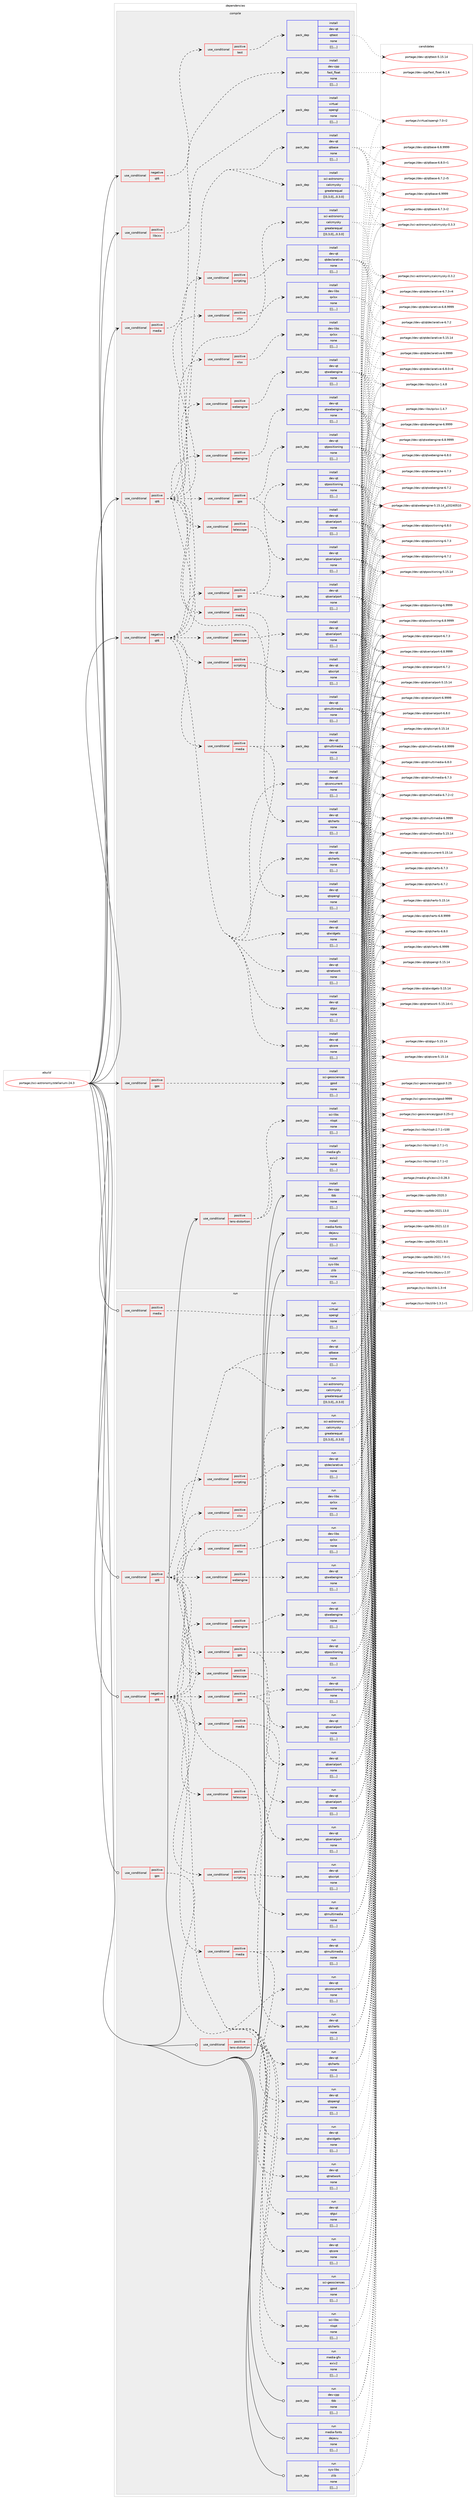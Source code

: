 digraph prolog {

# *************
# Graph options
# *************

newrank=true;
concentrate=true;
compound=true;
graph [rankdir=LR,fontname=Helvetica,fontsize=10,ranksep=1.5];#, ranksep=2.5, nodesep=0.2];
edge  [arrowhead=vee];
node  [fontname=Helvetica,fontsize=10];

# **********
# The ebuild
# **********

subgraph cluster_leftcol {
color=gray;
label=<<i>ebuild</i>>;
id [label="portage://sci-astronomy/stellarium-24.3", color=red, width=4, href="../sci-astronomy/stellarium-24.3.svg"];
}

# ****************
# The dependencies
# ****************

subgraph cluster_midcol {
color=gray;
label=<<i>dependencies</i>>;
subgraph cluster_compile {
fillcolor="#eeeeee";
style=filled;
label=<<i>compile</i>>;
subgraph cond109816 {
dependency413972 [label=<<TABLE BORDER="0" CELLBORDER="1" CELLSPACING="0" CELLPADDING="4"><TR><TD ROWSPAN="3" CELLPADDING="10">use_conditional</TD></TR><TR><TD>negative</TD></TR><TR><TD>qt6</TD></TR></TABLE>>, shape=none, color=red];
subgraph cond109817 {
dependency413973 [label=<<TABLE BORDER="0" CELLBORDER="1" CELLSPACING="0" CELLPADDING="4"><TR><TD ROWSPAN="3" CELLPADDING="10">use_conditional</TD></TR><TR><TD>positive</TD></TR><TR><TD>test</TD></TR></TABLE>>, shape=none, color=red];
subgraph pack301058 {
dependency413974 [label=<<TABLE BORDER="0" CELLBORDER="1" CELLSPACING="0" CELLPADDING="4" WIDTH="220"><TR><TD ROWSPAN="6" CELLPADDING="30">pack_dep</TD></TR><TR><TD WIDTH="110">install</TD></TR><TR><TD>dev-qt</TD></TR><TR><TD>qttest</TD></TR><TR><TD>none</TD></TR><TR><TD>[[],,,,]</TD></TR></TABLE>>, shape=none, color=blue];
}
dependency413973:e -> dependency413974:w [weight=20,style="dashed",arrowhead="vee"];
}
dependency413972:e -> dependency413973:w [weight=20,style="dashed",arrowhead="vee"];
}
id:e -> dependency413972:w [weight=20,style="solid",arrowhead="vee"];
subgraph cond109818 {
dependency413976 [label=<<TABLE BORDER="0" CELLBORDER="1" CELLSPACING="0" CELLPADDING="4"><TR><TD ROWSPAN="3" CELLPADDING="10">use_conditional</TD></TR><TR><TD>negative</TD></TR><TR><TD>qt6</TD></TR></TABLE>>, shape=none, color=red];
subgraph pack301060 {
dependency413977 [label=<<TABLE BORDER="0" CELLBORDER="1" CELLSPACING="0" CELLPADDING="4" WIDTH="220"><TR><TD ROWSPAN="6" CELLPADDING="30">pack_dep</TD></TR><TR><TD WIDTH="110">install</TD></TR><TR><TD>dev-qt</TD></TR><TR><TD>qtcharts</TD></TR><TR><TD>none</TD></TR><TR><TD>[[],,,,]</TD></TR></TABLE>>, shape=none, color=blue];
}
dependency413976:e -> dependency413977:w [weight=20,style="dashed",arrowhead="vee"];
subgraph pack301061 {
dependency413979 [label=<<TABLE BORDER="0" CELLBORDER="1" CELLSPACING="0" CELLPADDING="4" WIDTH="220"><TR><TD ROWSPAN="6" CELLPADDING="30">pack_dep</TD></TR><TR><TD WIDTH="110">install</TD></TR><TR><TD>dev-qt</TD></TR><TR><TD>qtconcurrent</TD></TR><TR><TD>none</TD></TR><TR><TD>[[],,,,]</TD></TR></TABLE>>, shape=none, color=blue];
}
dependency413976:e -> dependency413979:w [weight=20,style="dashed",arrowhead="vee"];
subgraph pack301063 {
dependency413981 [label=<<TABLE BORDER="0" CELLBORDER="1" CELLSPACING="0" CELLPADDING="4" WIDTH="220"><TR><TD ROWSPAN="6" CELLPADDING="30">pack_dep</TD></TR><TR><TD WIDTH="110">install</TD></TR><TR><TD>dev-qt</TD></TR><TR><TD>qtcore</TD></TR><TR><TD>none</TD></TR><TR><TD>[[],,,,]</TD></TR></TABLE>>, shape=none, color=blue];
}
dependency413976:e -> dependency413981:w [weight=20,style="dashed",arrowhead="vee"];
subgraph pack301064 {
dependency413982 [label=<<TABLE BORDER="0" CELLBORDER="1" CELLSPACING="0" CELLPADDING="4" WIDTH="220"><TR><TD ROWSPAN="6" CELLPADDING="30">pack_dep</TD></TR><TR><TD WIDTH="110">install</TD></TR><TR><TD>dev-qt</TD></TR><TR><TD>qtgui</TD></TR><TR><TD>none</TD></TR><TR><TD>[[],,,,]</TD></TR></TABLE>>, shape=none, color=blue];
}
dependency413976:e -> dependency413982:w [weight=20,style="dashed",arrowhead="vee"];
subgraph pack301065 {
dependency413983 [label=<<TABLE BORDER="0" CELLBORDER="1" CELLSPACING="0" CELLPADDING="4" WIDTH="220"><TR><TD ROWSPAN="6" CELLPADDING="30">pack_dep</TD></TR><TR><TD WIDTH="110">install</TD></TR><TR><TD>dev-qt</TD></TR><TR><TD>qtnetwork</TD></TR><TR><TD>none</TD></TR><TR><TD>[[],,,,]</TD></TR></TABLE>>, shape=none, color=blue];
}
dependency413976:e -> dependency413983:w [weight=20,style="dashed",arrowhead="vee"];
subgraph pack301105 {
dependency414046 [label=<<TABLE BORDER="0" CELLBORDER="1" CELLSPACING="0" CELLPADDING="4" WIDTH="220"><TR><TD ROWSPAN="6" CELLPADDING="30">pack_dep</TD></TR><TR><TD WIDTH="110">install</TD></TR><TR><TD>dev-qt</TD></TR><TR><TD>qtwidgets</TD></TR><TR><TD>none</TD></TR><TR><TD>[[],,,,]</TD></TR></TABLE>>, shape=none, color=blue];
}
dependency413976:e -> dependency414046:w [weight=20,style="dashed",arrowhead="vee"];
subgraph pack301107 {
dependency414053 [label=<<TABLE BORDER="0" CELLBORDER="1" CELLSPACING="0" CELLPADDING="4" WIDTH="220"><TR><TD ROWSPAN="6" CELLPADDING="30">pack_dep</TD></TR><TR><TD WIDTH="110">install</TD></TR><TR><TD>sci-astronomy</TD></TR><TR><TD>calcmysky</TD></TR><TR><TD>greaterequal</TD></TR><TR><TD>[[0,3,0],,,0.3.0]</TD></TR></TABLE>>, shape=none, color=blue];
}
dependency413976:e -> dependency414053:w [weight=20,style="dashed",arrowhead="vee"];
subgraph cond109851 {
dependency414064 [label=<<TABLE BORDER="0" CELLBORDER="1" CELLSPACING="0" CELLPADDING="4"><TR><TD ROWSPAN="3" CELLPADDING="10">use_conditional</TD></TR><TR><TD>positive</TD></TR><TR><TD>gps</TD></TR></TABLE>>, shape=none, color=red];
subgraph pack301130 {
dependency414080 [label=<<TABLE BORDER="0" CELLBORDER="1" CELLSPACING="0" CELLPADDING="4" WIDTH="220"><TR><TD ROWSPAN="6" CELLPADDING="30">pack_dep</TD></TR><TR><TD WIDTH="110">install</TD></TR><TR><TD>dev-qt</TD></TR><TR><TD>qtpositioning</TD></TR><TR><TD>none</TD></TR><TR><TD>[[],,,,]</TD></TR></TABLE>>, shape=none, color=blue];
}
dependency414064:e -> dependency414080:w [weight=20,style="dashed",arrowhead="vee"];
subgraph pack301133 {
dependency414085 [label=<<TABLE BORDER="0" CELLBORDER="1" CELLSPACING="0" CELLPADDING="4" WIDTH="220"><TR><TD ROWSPAN="6" CELLPADDING="30">pack_dep</TD></TR><TR><TD WIDTH="110">install</TD></TR><TR><TD>dev-qt</TD></TR><TR><TD>qtserialport</TD></TR><TR><TD>none</TD></TR><TR><TD>[[],,,,]</TD></TR></TABLE>>, shape=none, color=blue];
}
dependency414064:e -> dependency414085:w [weight=20,style="dashed",arrowhead="vee"];
}
dependency413976:e -> dependency414064:w [weight=20,style="dashed",arrowhead="vee"];
subgraph cond109858 {
dependency414093 [label=<<TABLE BORDER="0" CELLBORDER="1" CELLSPACING="0" CELLPADDING="4"><TR><TD ROWSPAN="3" CELLPADDING="10">use_conditional</TD></TR><TR><TD>positive</TD></TR><TR><TD>media</TD></TR></TABLE>>, shape=none, color=red];
subgraph pack301142 {
dependency414098 [label=<<TABLE BORDER="0" CELLBORDER="1" CELLSPACING="0" CELLPADDING="4" WIDTH="220"><TR><TD ROWSPAN="6" CELLPADDING="30">pack_dep</TD></TR><TR><TD WIDTH="110">install</TD></TR><TR><TD>dev-qt</TD></TR><TR><TD>qtmultimedia</TD></TR><TR><TD>none</TD></TR><TR><TD>[[],,,,]</TD></TR></TABLE>>, shape=none, color=blue];
}
dependency414093:e -> dependency414098:w [weight=20,style="dashed",arrowhead="vee"];
subgraph pack301154 {
dependency414112 [label=<<TABLE BORDER="0" CELLBORDER="1" CELLSPACING="0" CELLPADDING="4" WIDTH="220"><TR><TD ROWSPAN="6" CELLPADDING="30">pack_dep</TD></TR><TR><TD WIDTH="110">install</TD></TR><TR><TD>dev-qt</TD></TR><TR><TD>qtopengl</TD></TR><TR><TD>none</TD></TR><TR><TD>[[],,,,]</TD></TR></TABLE>>, shape=none, color=blue];
}
dependency414093:e -> dependency414112:w [weight=20,style="dashed",arrowhead="vee"];
}
dependency413976:e -> dependency414093:w [weight=20,style="dashed",arrowhead="vee"];
subgraph cond109874 {
dependency414137 [label=<<TABLE BORDER="0" CELLBORDER="1" CELLSPACING="0" CELLPADDING="4"><TR><TD ROWSPAN="3" CELLPADDING="10">use_conditional</TD></TR><TR><TD>positive</TD></TR><TR><TD>scripting</TD></TR></TABLE>>, shape=none, color=red];
subgraph pack301170 {
dependency414155 [label=<<TABLE BORDER="0" CELLBORDER="1" CELLSPACING="0" CELLPADDING="4" WIDTH="220"><TR><TD ROWSPAN="6" CELLPADDING="30">pack_dep</TD></TR><TR><TD WIDTH="110">install</TD></TR><TR><TD>dev-qt</TD></TR><TR><TD>qtscript</TD></TR><TR><TD>none</TD></TR><TR><TD>[[],,,,]</TD></TR></TABLE>>, shape=none, color=blue];
}
dependency414137:e -> dependency414155:w [weight=20,style="dashed",arrowhead="vee"];
}
dependency413976:e -> dependency414137:w [weight=20,style="dashed",arrowhead="vee"];
subgraph cond109890 {
dependency414170 [label=<<TABLE BORDER="0" CELLBORDER="1" CELLSPACING="0" CELLPADDING="4"><TR><TD ROWSPAN="3" CELLPADDING="10">use_conditional</TD></TR><TR><TD>positive</TD></TR><TR><TD>telescope</TD></TR></TABLE>>, shape=none, color=red];
subgraph pack301188 {
dependency414226 [label=<<TABLE BORDER="0" CELLBORDER="1" CELLSPACING="0" CELLPADDING="4" WIDTH="220"><TR><TD ROWSPAN="6" CELLPADDING="30">pack_dep</TD></TR><TR><TD WIDTH="110">install</TD></TR><TR><TD>dev-qt</TD></TR><TR><TD>qtserialport</TD></TR><TR><TD>none</TD></TR><TR><TD>[[],,,,]</TD></TR></TABLE>>, shape=none, color=blue];
}
dependency414170:e -> dependency414226:w [weight=20,style="dashed",arrowhead="vee"];
}
dependency413976:e -> dependency414170:w [weight=20,style="dashed",arrowhead="vee"];
subgraph cond109919 {
dependency414298 [label=<<TABLE BORDER="0" CELLBORDER="1" CELLSPACING="0" CELLPADDING="4"><TR><TD ROWSPAN="3" CELLPADDING="10">use_conditional</TD></TR><TR><TD>positive</TD></TR><TR><TD>webengine</TD></TR></TABLE>>, shape=none, color=red];
subgraph pack301264 {
dependency414308 [label=<<TABLE BORDER="0" CELLBORDER="1" CELLSPACING="0" CELLPADDING="4" WIDTH="220"><TR><TD ROWSPAN="6" CELLPADDING="30">pack_dep</TD></TR><TR><TD WIDTH="110">install</TD></TR><TR><TD>dev-qt</TD></TR><TR><TD>qtwebengine</TD></TR><TR><TD>none</TD></TR><TR><TD>[[],,,,]</TD></TR></TABLE>>, shape=none, color=blue];
}
dependency414298:e -> dependency414308:w [weight=20,style="dashed",arrowhead="vee"];
}
dependency413976:e -> dependency414298:w [weight=20,style="dashed",arrowhead="vee"];
subgraph cond109948 {
dependency414313 [label=<<TABLE BORDER="0" CELLBORDER="1" CELLSPACING="0" CELLPADDING="4"><TR><TD ROWSPAN="3" CELLPADDING="10">use_conditional</TD></TR><TR><TD>positive</TD></TR><TR><TD>xlsx</TD></TR></TABLE>>, shape=none, color=red];
subgraph pack301294 {
dependency414348 [label=<<TABLE BORDER="0" CELLBORDER="1" CELLSPACING="0" CELLPADDING="4" WIDTH="220"><TR><TD ROWSPAN="6" CELLPADDING="30">pack_dep</TD></TR><TR><TD WIDTH="110">install</TD></TR><TR><TD>dev-libs</TD></TR><TR><TD>qxlsx</TD></TR><TR><TD>none</TD></TR><TR><TD>[[],,,,]</TD></TR></TABLE>>, shape=none, color=blue];
}
dependency414313:e -> dependency414348:w [weight=20,style="dashed",arrowhead="vee"];
}
dependency413976:e -> dependency414313:w [weight=20,style="dashed",arrowhead="vee"];
}
id:e -> dependency413976:w [weight=20,style="solid",arrowhead="vee"];
subgraph cond109960 {
dependency414356 [label=<<TABLE BORDER="0" CELLBORDER="1" CELLSPACING="0" CELLPADDING="4"><TR><TD ROWSPAN="3" CELLPADDING="10">use_conditional</TD></TR><TR><TD>positive</TD></TR><TR><TD>gps</TD></TR></TABLE>>, shape=none, color=red];
subgraph pack301298 {
dependency414364 [label=<<TABLE BORDER="0" CELLBORDER="1" CELLSPACING="0" CELLPADDING="4" WIDTH="220"><TR><TD ROWSPAN="6" CELLPADDING="30">pack_dep</TD></TR><TR><TD WIDTH="110">install</TD></TR><TR><TD>sci-geosciences</TD></TR><TR><TD>gpsd</TD></TR><TR><TD>none</TD></TR><TR><TD>[[],,,,]</TD></TR></TABLE>>, shape=none, color=blue];
}
dependency414356:e -> dependency414364:w [weight=20,style="dashed",arrowhead="vee"];
}
id:e -> dependency414356:w [weight=20,style="solid",arrowhead="vee"];
subgraph cond109966 {
dependency414378 [label=<<TABLE BORDER="0" CELLBORDER="1" CELLSPACING="0" CELLPADDING="4"><TR><TD ROWSPAN="3" CELLPADDING="10">use_conditional</TD></TR><TR><TD>positive</TD></TR><TR><TD>lens-distortion</TD></TR></TABLE>>, shape=none, color=red];
subgraph pack301319 {
dependency414391 [label=<<TABLE BORDER="0" CELLBORDER="1" CELLSPACING="0" CELLPADDING="4" WIDTH="220"><TR><TD ROWSPAN="6" CELLPADDING="30">pack_dep</TD></TR><TR><TD WIDTH="110">install</TD></TR><TR><TD>media-gfx</TD></TR><TR><TD>exiv2</TD></TR><TR><TD>none</TD></TR><TR><TD>[[],,,,]</TD></TR></TABLE>>, shape=none, color=blue];
}
dependency414378:e -> dependency414391:w [weight=20,style="dashed",arrowhead="vee"];
subgraph pack301327 {
dependency414396 [label=<<TABLE BORDER="0" CELLBORDER="1" CELLSPACING="0" CELLPADDING="4" WIDTH="220"><TR><TD ROWSPAN="6" CELLPADDING="30">pack_dep</TD></TR><TR><TD WIDTH="110">install</TD></TR><TR><TD>sci-libs</TD></TR><TR><TD>nlopt</TD></TR><TR><TD>none</TD></TR><TR><TD>[[],,,,]</TD></TR></TABLE>>, shape=none, color=blue];
}
dependency414378:e -> dependency414396:w [weight=20,style="dashed",arrowhead="vee"];
}
id:e -> dependency414378:w [weight=20,style="solid",arrowhead="vee"];
subgraph cond109977 {
dependency414409 [label=<<TABLE BORDER="0" CELLBORDER="1" CELLSPACING="0" CELLPADDING="4"><TR><TD ROWSPAN="3" CELLPADDING="10">use_conditional</TD></TR><TR><TD>positive</TD></TR><TR><TD>libcxx</TD></TR></TABLE>>, shape=none, color=red];
subgraph pack301337 {
dependency414412 [label=<<TABLE BORDER="0" CELLBORDER="1" CELLSPACING="0" CELLPADDING="4" WIDTH="220"><TR><TD ROWSPAN="6" CELLPADDING="30">pack_dep</TD></TR><TR><TD WIDTH="110">install</TD></TR><TR><TD>dev-cpp</TD></TR><TR><TD>fast_float</TD></TR><TR><TD>none</TD></TR><TR><TD>[[],,,,]</TD></TR></TABLE>>, shape=none, color=blue];
}
dependency414409:e -> dependency414412:w [weight=20,style="dashed",arrowhead="vee"];
}
id:e -> dependency414409:w [weight=20,style="solid",arrowhead="vee"];
subgraph cond109982 {
dependency414423 [label=<<TABLE BORDER="0" CELLBORDER="1" CELLSPACING="0" CELLPADDING="4"><TR><TD ROWSPAN="3" CELLPADDING="10">use_conditional</TD></TR><TR><TD>positive</TD></TR><TR><TD>media</TD></TR></TABLE>>, shape=none, color=red];
subgraph pack301359 {
dependency414447 [label=<<TABLE BORDER="0" CELLBORDER="1" CELLSPACING="0" CELLPADDING="4" WIDTH="220"><TR><TD ROWSPAN="6" CELLPADDING="30">pack_dep</TD></TR><TR><TD WIDTH="110">install</TD></TR><TR><TD>virtual</TD></TR><TR><TD>opengl</TD></TR><TR><TD>none</TD></TR><TR><TD>[[],,,,]</TD></TR></TABLE>>, shape=none, color=blue];
}
dependency414423:e -> dependency414447:w [weight=20,style="dashed",arrowhead="vee"];
}
id:e -> dependency414423:w [weight=20,style="solid",arrowhead="vee"];
subgraph cond109990 {
dependency414460 [label=<<TABLE BORDER="0" CELLBORDER="1" CELLSPACING="0" CELLPADDING="4"><TR><TD ROWSPAN="3" CELLPADDING="10">use_conditional</TD></TR><TR><TD>positive</TD></TR><TR><TD>qt6</TD></TR></TABLE>>, shape=none, color=red];
subgraph pack301381 {
dependency414480 [label=<<TABLE BORDER="0" CELLBORDER="1" CELLSPACING="0" CELLPADDING="4" WIDTH="220"><TR><TD ROWSPAN="6" CELLPADDING="30">pack_dep</TD></TR><TR><TD WIDTH="110">install</TD></TR><TR><TD>dev-qt</TD></TR><TR><TD>qtbase</TD></TR><TR><TD>none</TD></TR><TR><TD>[[],,,,]</TD></TR></TABLE>>, shape=none, color=blue];
}
dependency414460:e -> dependency414480:w [weight=20,style="dashed",arrowhead="vee"];
subgraph pack301389 {
dependency414484 [label=<<TABLE BORDER="0" CELLBORDER="1" CELLSPACING="0" CELLPADDING="4" WIDTH="220"><TR><TD ROWSPAN="6" CELLPADDING="30">pack_dep</TD></TR><TR><TD WIDTH="110">install</TD></TR><TR><TD>dev-qt</TD></TR><TR><TD>qtcharts</TD></TR><TR><TD>none</TD></TR><TR><TD>[[],,,,]</TD></TR></TABLE>>, shape=none, color=blue];
}
dependency414460:e -> dependency414484:w [weight=20,style="dashed",arrowhead="vee"];
subgraph pack301397 {
dependency414495 [label=<<TABLE BORDER="0" CELLBORDER="1" CELLSPACING="0" CELLPADDING="4" WIDTH="220"><TR><TD ROWSPAN="6" CELLPADDING="30">pack_dep</TD></TR><TR><TD WIDTH="110">install</TD></TR><TR><TD>sci-astronomy</TD></TR><TR><TD>calcmysky</TD></TR><TR><TD>greaterequal</TD></TR><TR><TD>[[0,3,0],,,0.3.0]</TD></TR></TABLE>>, shape=none, color=blue];
}
dependency414460:e -> dependency414495:w [weight=20,style="dashed",arrowhead="vee"];
subgraph cond110000 {
dependency414515 [label=<<TABLE BORDER="0" CELLBORDER="1" CELLSPACING="0" CELLPADDING="4"><TR><TD ROWSPAN="3" CELLPADDING="10">use_conditional</TD></TR><TR><TD>positive</TD></TR><TR><TD>gps</TD></TR></TABLE>>, shape=none, color=red];
subgraph pack301420 {
dependency414525 [label=<<TABLE BORDER="0" CELLBORDER="1" CELLSPACING="0" CELLPADDING="4" WIDTH="220"><TR><TD ROWSPAN="6" CELLPADDING="30">pack_dep</TD></TR><TR><TD WIDTH="110">install</TD></TR><TR><TD>dev-qt</TD></TR><TR><TD>qtpositioning</TD></TR><TR><TD>none</TD></TR><TR><TD>[[],,,,]</TD></TR></TABLE>>, shape=none, color=blue];
}
dependency414515:e -> dependency414525:w [weight=20,style="dashed",arrowhead="vee"];
subgraph pack301432 {
dependency414543 [label=<<TABLE BORDER="0" CELLBORDER="1" CELLSPACING="0" CELLPADDING="4" WIDTH="220"><TR><TD ROWSPAN="6" CELLPADDING="30">pack_dep</TD></TR><TR><TD WIDTH="110">install</TD></TR><TR><TD>dev-qt</TD></TR><TR><TD>qtserialport</TD></TR><TR><TD>none</TD></TR><TR><TD>[[],,,,]</TD></TR></TABLE>>, shape=none, color=blue];
}
dependency414515:e -> dependency414543:w [weight=20,style="dashed",arrowhead="vee"];
}
dependency414460:e -> dependency414515:w [weight=20,style="dashed",arrowhead="vee"];
subgraph cond110006 {
dependency414552 [label=<<TABLE BORDER="0" CELLBORDER="1" CELLSPACING="0" CELLPADDING="4"><TR><TD ROWSPAN="3" CELLPADDING="10">use_conditional</TD></TR><TR><TD>positive</TD></TR><TR><TD>media</TD></TR></TABLE>>, shape=none, color=red];
subgraph pack301461 {
dependency414566 [label=<<TABLE BORDER="0" CELLBORDER="1" CELLSPACING="0" CELLPADDING="4" WIDTH="220"><TR><TD ROWSPAN="6" CELLPADDING="30">pack_dep</TD></TR><TR><TD WIDTH="110">install</TD></TR><TR><TD>dev-qt</TD></TR><TR><TD>qtmultimedia</TD></TR><TR><TD>none</TD></TR><TR><TD>[[],,,,]</TD></TR></TABLE>>, shape=none, color=blue];
}
dependency414552:e -> dependency414566:w [weight=20,style="dashed",arrowhead="vee"];
}
dependency414460:e -> dependency414552:w [weight=20,style="dashed",arrowhead="vee"];
subgraph cond110007 {
dependency414585 [label=<<TABLE BORDER="0" CELLBORDER="1" CELLSPACING="0" CELLPADDING="4"><TR><TD ROWSPAN="3" CELLPADDING="10">use_conditional</TD></TR><TR><TD>positive</TD></TR><TR><TD>scripting</TD></TR></TABLE>>, shape=none, color=red];
subgraph pack301480 {
dependency414587 [label=<<TABLE BORDER="0" CELLBORDER="1" CELLSPACING="0" CELLPADDING="4" WIDTH="220"><TR><TD ROWSPAN="6" CELLPADDING="30">pack_dep</TD></TR><TR><TD WIDTH="110">install</TD></TR><TR><TD>dev-qt</TD></TR><TR><TD>qtdeclarative</TD></TR><TR><TD>none</TD></TR><TR><TD>[[],,,,]</TD></TR></TABLE>>, shape=none, color=blue];
}
dependency414585:e -> dependency414587:w [weight=20,style="dashed",arrowhead="vee"];
}
dependency414460:e -> dependency414585:w [weight=20,style="dashed",arrowhead="vee"];
subgraph cond110010 {
dependency414602 [label=<<TABLE BORDER="0" CELLBORDER="1" CELLSPACING="0" CELLPADDING="4"><TR><TD ROWSPAN="3" CELLPADDING="10">use_conditional</TD></TR><TR><TD>positive</TD></TR><TR><TD>telescope</TD></TR></TABLE>>, shape=none, color=red];
subgraph pack301500 {
dependency414614 [label=<<TABLE BORDER="0" CELLBORDER="1" CELLSPACING="0" CELLPADDING="4" WIDTH="220"><TR><TD ROWSPAN="6" CELLPADDING="30">pack_dep</TD></TR><TR><TD WIDTH="110">install</TD></TR><TR><TD>dev-qt</TD></TR><TR><TD>qtserialport</TD></TR><TR><TD>none</TD></TR><TR><TD>[[],,,,]</TD></TR></TABLE>>, shape=none, color=blue];
}
dependency414602:e -> dependency414614:w [weight=20,style="dashed",arrowhead="vee"];
}
dependency414460:e -> dependency414602:w [weight=20,style="dashed",arrowhead="vee"];
subgraph cond110014 {
dependency414633 [label=<<TABLE BORDER="0" CELLBORDER="1" CELLSPACING="0" CELLPADDING="4"><TR><TD ROWSPAN="3" CELLPADDING="10">use_conditional</TD></TR><TR><TD>positive</TD></TR><TR><TD>webengine</TD></TR></TABLE>>, shape=none, color=red];
subgraph pack301523 {
dependency414645 [label=<<TABLE BORDER="0" CELLBORDER="1" CELLSPACING="0" CELLPADDING="4" WIDTH="220"><TR><TD ROWSPAN="6" CELLPADDING="30">pack_dep</TD></TR><TR><TD WIDTH="110">install</TD></TR><TR><TD>dev-qt</TD></TR><TR><TD>qtwebengine</TD></TR><TR><TD>none</TD></TR><TR><TD>[[],,,,]</TD></TR></TABLE>>, shape=none, color=blue];
}
dependency414633:e -> dependency414645:w [weight=20,style="dashed",arrowhead="vee"];
}
dependency414460:e -> dependency414633:w [weight=20,style="dashed",arrowhead="vee"];
subgraph cond110022 {
dependency414661 [label=<<TABLE BORDER="0" CELLBORDER="1" CELLSPACING="0" CELLPADDING="4"><TR><TD ROWSPAN="3" CELLPADDING="10">use_conditional</TD></TR><TR><TD>positive</TD></TR><TR><TD>xlsx</TD></TR></TABLE>>, shape=none, color=red];
subgraph pack301540 {
dependency414672 [label=<<TABLE BORDER="0" CELLBORDER="1" CELLSPACING="0" CELLPADDING="4" WIDTH="220"><TR><TD ROWSPAN="6" CELLPADDING="30">pack_dep</TD></TR><TR><TD WIDTH="110">install</TD></TR><TR><TD>dev-libs</TD></TR><TR><TD>qxlsx</TD></TR><TR><TD>none</TD></TR><TR><TD>[[],,,,]</TD></TR></TABLE>>, shape=none, color=blue];
}
dependency414661:e -> dependency414672:w [weight=20,style="dashed",arrowhead="vee"];
}
dependency414460:e -> dependency414661:w [weight=20,style="dashed",arrowhead="vee"];
}
id:e -> dependency414460:w [weight=20,style="solid",arrowhead="vee"];
subgraph pack301549 {
dependency414682 [label=<<TABLE BORDER="0" CELLBORDER="1" CELLSPACING="0" CELLPADDING="4" WIDTH="220"><TR><TD ROWSPAN="6" CELLPADDING="30">pack_dep</TD></TR><TR><TD WIDTH="110">install</TD></TR><TR><TD>dev-cpp</TD></TR><TR><TD>tbb</TD></TR><TR><TD>none</TD></TR><TR><TD>[[],,,,]</TD></TR></TABLE>>, shape=none, color=blue];
}
id:e -> dependency414682:w [weight=20,style="solid",arrowhead="vee"];
subgraph pack301553 {
dependency414695 [label=<<TABLE BORDER="0" CELLBORDER="1" CELLSPACING="0" CELLPADDING="4" WIDTH="220"><TR><TD ROWSPAN="6" CELLPADDING="30">pack_dep</TD></TR><TR><TD WIDTH="110">install</TD></TR><TR><TD>media-fonts</TD></TR><TR><TD>dejavu</TD></TR><TR><TD>none</TD></TR><TR><TD>[[],,,,]</TD></TR></TABLE>>, shape=none, color=blue];
}
id:e -> dependency414695:w [weight=20,style="solid",arrowhead="vee"];
subgraph pack301565 {
dependency414703 [label=<<TABLE BORDER="0" CELLBORDER="1" CELLSPACING="0" CELLPADDING="4" WIDTH="220"><TR><TD ROWSPAN="6" CELLPADDING="30">pack_dep</TD></TR><TR><TD WIDTH="110">install</TD></TR><TR><TD>sys-libs</TD></TR><TR><TD>zlib</TD></TR><TR><TD>none</TD></TR><TR><TD>[[],,,,]</TD></TR></TABLE>>, shape=none, color=blue];
}
id:e -> dependency414703:w [weight=20,style="solid",arrowhead="vee"];
}
subgraph cluster_compileandrun {
fillcolor="#eeeeee";
style=filled;
label=<<i>compile and run</i>>;
}
subgraph cluster_run {
fillcolor="#eeeeee";
style=filled;
label=<<i>run</i>>;
subgraph cond110046 {
dependency414722 [label=<<TABLE BORDER="0" CELLBORDER="1" CELLSPACING="0" CELLPADDING="4"><TR><TD ROWSPAN="3" CELLPADDING="10">use_conditional</TD></TR><TR><TD>negative</TD></TR><TR><TD>qt6</TD></TR></TABLE>>, shape=none, color=red];
subgraph pack301580 {
dependency414734 [label=<<TABLE BORDER="0" CELLBORDER="1" CELLSPACING="0" CELLPADDING="4" WIDTH="220"><TR><TD ROWSPAN="6" CELLPADDING="30">pack_dep</TD></TR><TR><TD WIDTH="110">run</TD></TR><TR><TD>dev-qt</TD></TR><TR><TD>qtcharts</TD></TR><TR><TD>none</TD></TR><TR><TD>[[],,,,]</TD></TR></TABLE>>, shape=none, color=blue];
}
dependency414722:e -> dependency414734:w [weight=20,style="dashed",arrowhead="vee"];
subgraph pack301585 {
dependency414738 [label=<<TABLE BORDER="0" CELLBORDER="1" CELLSPACING="0" CELLPADDING="4" WIDTH="220"><TR><TD ROWSPAN="6" CELLPADDING="30">pack_dep</TD></TR><TR><TD WIDTH="110">run</TD></TR><TR><TD>dev-qt</TD></TR><TR><TD>qtconcurrent</TD></TR><TR><TD>none</TD></TR><TR><TD>[[],,,,]</TD></TR></TABLE>>, shape=none, color=blue];
}
dependency414722:e -> dependency414738:w [weight=20,style="dashed",arrowhead="vee"];
subgraph pack301589 {
dependency414745 [label=<<TABLE BORDER="0" CELLBORDER="1" CELLSPACING="0" CELLPADDING="4" WIDTH="220"><TR><TD ROWSPAN="6" CELLPADDING="30">pack_dep</TD></TR><TR><TD WIDTH="110">run</TD></TR><TR><TD>dev-qt</TD></TR><TR><TD>qtcore</TD></TR><TR><TD>none</TD></TR><TR><TD>[[],,,,]</TD></TR></TABLE>>, shape=none, color=blue];
}
dependency414722:e -> dependency414745:w [weight=20,style="dashed",arrowhead="vee"];
subgraph pack301593 {
dependency414752 [label=<<TABLE BORDER="0" CELLBORDER="1" CELLSPACING="0" CELLPADDING="4" WIDTH="220"><TR><TD ROWSPAN="6" CELLPADDING="30">pack_dep</TD></TR><TR><TD WIDTH="110">run</TD></TR><TR><TD>dev-qt</TD></TR><TR><TD>qtgui</TD></TR><TR><TD>none</TD></TR><TR><TD>[[],,,,]</TD></TR></TABLE>>, shape=none, color=blue];
}
dependency414722:e -> dependency414752:w [weight=20,style="dashed",arrowhead="vee"];
subgraph pack301599 {
dependency414761 [label=<<TABLE BORDER="0" CELLBORDER="1" CELLSPACING="0" CELLPADDING="4" WIDTH="220"><TR><TD ROWSPAN="6" CELLPADDING="30">pack_dep</TD></TR><TR><TD WIDTH="110">run</TD></TR><TR><TD>dev-qt</TD></TR><TR><TD>qtnetwork</TD></TR><TR><TD>none</TD></TR><TR><TD>[[],,,,]</TD></TR></TABLE>>, shape=none, color=blue];
}
dependency414722:e -> dependency414761:w [weight=20,style="dashed",arrowhead="vee"];
subgraph pack301609 {
dependency414777 [label=<<TABLE BORDER="0" CELLBORDER="1" CELLSPACING="0" CELLPADDING="4" WIDTH="220"><TR><TD ROWSPAN="6" CELLPADDING="30">pack_dep</TD></TR><TR><TD WIDTH="110">run</TD></TR><TR><TD>dev-qt</TD></TR><TR><TD>qtwidgets</TD></TR><TR><TD>none</TD></TR><TR><TD>[[],,,,]</TD></TR></TABLE>>, shape=none, color=blue];
}
dependency414722:e -> dependency414777:w [weight=20,style="dashed",arrowhead="vee"];
subgraph pack301617 {
dependency414793 [label=<<TABLE BORDER="0" CELLBORDER="1" CELLSPACING="0" CELLPADDING="4" WIDTH="220"><TR><TD ROWSPAN="6" CELLPADDING="30">pack_dep</TD></TR><TR><TD WIDTH="110">run</TD></TR><TR><TD>sci-astronomy</TD></TR><TR><TD>calcmysky</TD></TR><TR><TD>greaterequal</TD></TR><TR><TD>[[0,3,0],,,0.3.0]</TD></TR></TABLE>>, shape=none, color=blue];
}
dependency414722:e -> dependency414793:w [weight=20,style="dashed",arrowhead="vee"];
subgraph cond110076 {
dependency414800 [label=<<TABLE BORDER="0" CELLBORDER="1" CELLSPACING="0" CELLPADDING="4"><TR><TD ROWSPAN="3" CELLPADDING="10">use_conditional</TD></TR><TR><TD>positive</TD></TR><TR><TD>gps</TD></TR></TABLE>>, shape=none, color=red];
subgraph pack301624 {
dependency414802 [label=<<TABLE BORDER="0" CELLBORDER="1" CELLSPACING="0" CELLPADDING="4" WIDTH="220"><TR><TD ROWSPAN="6" CELLPADDING="30">pack_dep</TD></TR><TR><TD WIDTH="110">run</TD></TR><TR><TD>dev-qt</TD></TR><TR><TD>qtpositioning</TD></TR><TR><TD>none</TD></TR><TR><TD>[[],,,,]</TD></TR></TABLE>>, shape=none, color=blue];
}
dependency414800:e -> dependency414802:w [weight=20,style="dashed",arrowhead="vee"];
subgraph pack301627 {
dependency414806 [label=<<TABLE BORDER="0" CELLBORDER="1" CELLSPACING="0" CELLPADDING="4" WIDTH="220"><TR><TD ROWSPAN="6" CELLPADDING="30">pack_dep</TD></TR><TR><TD WIDTH="110">run</TD></TR><TR><TD>dev-qt</TD></TR><TR><TD>qtserialport</TD></TR><TR><TD>none</TD></TR><TR><TD>[[],,,,]</TD></TR></TABLE>>, shape=none, color=blue];
}
dependency414800:e -> dependency414806:w [weight=20,style="dashed",arrowhead="vee"];
}
dependency414722:e -> dependency414800:w [weight=20,style="dashed",arrowhead="vee"];
subgraph cond110079 {
dependency414817 [label=<<TABLE BORDER="0" CELLBORDER="1" CELLSPACING="0" CELLPADDING="4"><TR><TD ROWSPAN="3" CELLPADDING="10">use_conditional</TD></TR><TR><TD>positive</TD></TR><TR><TD>media</TD></TR></TABLE>>, shape=none, color=red];
subgraph pack301640 {
dependency414823 [label=<<TABLE BORDER="0" CELLBORDER="1" CELLSPACING="0" CELLPADDING="4" WIDTH="220"><TR><TD ROWSPAN="6" CELLPADDING="30">pack_dep</TD></TR><TR><TD WIDTH="110">run</TD></TR><TR><TD>dev-qt</TD></TR><TR><TD>qtmultimedia</TD></TR><TR><TD>none</TD></TR><TR><TD>[[],,,,]</TD></TR></TABLE>>, shape=none, color=blue];
}
dependency414817:e -> dependency414823:w [weight=20,style="dashed",arrowhead="vee"];
subgraph pack301651 {
dependency414833 [label=<<TABLE BORDER="0" CELLBORDER="1" CELLSPACING="0" CELLPADDING="4" WIDTH="220"><TR><TD ROWSPAN="6" CELLPADDING="30">pack_dep</TD></TR><TR><TD WIDTH="110">run</TD></TR><TR><TD>dev-qt</TD></TR><TR><TD>qtopengl</TD></TR><TR><TD>none</TD></TR><TR><TD>[[],,,,]</TD></TR></TABLE>>, shape=none, color=blue];
}
dependency414817:e -> dependency414833:w [weight=20,style="dashed",arrowhead="vee"];
}
dependency414722:e -> dependency414817:w [weight=20,style="dashed",arrowhead="vee"];
subgraph cond110081 {
dependency414841 [label=<<TABLE BORDER="0" CELLBORDER="1" CELLSPACING="0" CELLPADDING="4"><TR><TD ROWSPAN="3" CELLPADDING="10">use_conditional</TD></TR><TR><TD>positive</TD></TR><TR><TD>scripting</TD></TR></TABLE>>, shape=none, color=red];
subgraph pack301661 {
dependency414843 [label=<<TABLE BORDER="0" CELLBORDER="1" CELLSPACING="0" CELLPADDING="4" WIDTH="220"><TR><TD ROWSPAN="6" CELLPADDING="30">pack_dep</TD></TR><TR><TD WIDTH="110">run</TD></TR><TR><TD>dev-qt</TD></TR><TR><TD>qtscript</TD></TR><TR><TD>none</TD></TR><TR><TD>[[],,,,]</TD></TR></TABLE>>, shape=none, color=blue];
}
dependency414841:e -> dependency414843:w [weight=20,style="dashed",arrowhead="vee"];
}
dependency414722:e -> dependency414841:w [weight=20,style="dashed",arrowhead="vee"];
subgraph cond110083 {
dependency414852 [label=<<TABLE BORDER="0" CELLBORDER="1" CELLSPACING="0" CELLPADDING="4"><TR><TD ROWSPAN="3" CELLPADDING="10">use_conditional</TD></TR><TR><TD>positive</TD></TR><TR><TD>telescope</TD></TR></TABLE>>, shape=none, color=red];
subgraph pack301669 {
dependency414855 [label=<<TABLE BORDER="0" CELLBORDER="1" CELLSPACING="0" CELLPADDING="4" WIDTH="220"><TR><TD ROWSPAN="6" CELLPADDING="30">pack_dep</TD></TR><TR><TD WIDTH="110">run</TD></TR><TR><TD>dev-qt</TD></TR><TR><TD>qtserialport</TD></TR><TR><TD>none</TD></TR><TR><TD>[[],,,,]</TD></TR></TABLE>>, shape=none, color=blue];
}
dependency414852:e -> dependency414855:w [weight=20,style="dashed",arrowhead="vee"];
}
dependency414722:e -> dependency414852:w [weight=20,style="dashed",arrowhead="vee"];
subgraph cond110086 {
dependency414866 [label=<<TABLE BORDER="0" CELLBORDER="1" CELLSPACING="0" CELLPADDING="4"><TR><TD ROWSPAN="3" CELLPADDING="10">use_conditional</TD></TR><TR><TD>positive</TD></TR><TR><TD>webengine</TD></TR></TABLE>>, shape=none, color=red];
subgraph pack301678 {
dependency414868 [label=<<TABLE BORDER="0" CELLBORDER="1" CELLSPACING="0" CELLPADDING="4" WIDTH="220"><TR><TD ROWSPAN="6" CELLPADDING="30">pack_dep</TD></TR><TR><TD WIDTH="110">run</TD></TR><TR><TD>dev-qt</TD></TR><TR><TD>qtwebengine</TD></TR><TR><TD>none</TD></TR><TR><TD>[[],,,,]</TD></TR></TABLE>>, shape=none, color=blue];
}
dependency414866:e -> dependency414868:w [weight=20,style="dashed",arrowhead="vee"];
}
dependency414722:e -> dependency414866:w [weight=20,style="dashed",arrowhead="vee"];
subgraph cond110089 {
dependency414873 [label=<<TABLE BORDER="0" CELLBORDER="1" CELLSPACING="0" CELLPADDING="4"><TR><TD ROWSPAN="3" CELLPADDING="10">use_conditional</TD></TR><TR><TD>positive</TD></TR><TR><TD>xlsx</TD></TR></TABLE>>, shape=none, color=red];
subgraph pack301685 {
dependency414878 [label=<<TABLE BORDER="0" CELLBORDER="1" CELLSPACING="0" CELLPADDING="4" WIDTH="220"><TR><TD ROWSPAN="6" CELLPADDING="30">pack_dep</TD></TR><TR><TD WIDTH="110">run</TD></TR><TR><TD>dev-libs</TD></TR><TR><TD>qxlsx</TD></TR><TR><TD>none</TD></TR><TR><TD>[[],,,,]</TD></TR></TABLE>>, shape=none, color=blue];
}
dependency414873:e -> dependency414878:w [weight=20,style="dashed",arrowhead="vee"];
}
dependency414722:e -> dependency414873:w [weight=20,style="dashed",arrowhead="vee"];
}
id:e -> dependency414722:w [weight=20,style="solid",arrowhead="odot"];
subgraph cond110092 {
dependency414885 [label=<<TABLE BORDER="0" CELLBORDER="1" CELLSPACING="0" CELLPADDING="4"><TR><TD ROWSPAN="3" CELLPADDING="10">use_conditional</TD></TR><TR><TD>positive</TD></TR><TR><TD>gps</TD></TR></TABLE>>, shape=none, color=red];
subgraph pack301695 {
dependency414888 [label=<<TABLE BORDER="0" CELLBORDER="1" CELLSPACING="0" CELLPADDING="4" WIDTH="220"><TR><TD ROWSPAN="6" CELLPADDING="30">pack_dep</TD></TR><TR><TD WIDTH="110">run</TD></TR><TR><TD>sci-geosciences</TD></TR><TR><TD>gpsd</TD></TR><TR><TD>none</TD></TR><TR><TD>[[],,,,]</TD></TR></TABLE>>, shape=none, color=blue];
}
dependency414885:e -> dependency414888:w [weight=20,style="dashed",arrowhead="vee"];
}
id:e -> dependency414885:w [weight=20,style="solid",arrowhead="odot"];
subgraph cond110094 {
dependency414894 [label=<<TABLE BORDER="0" CELLBORDER="1" CELLSPACING="0" CELLPADDING="4"><TR><TD ROWSPAN="3" CELLPADDING="10">use_conditional</TD></TR><TR><TD>positive</TD></TR><TR><TD>lens-distortion</TD></TR></TABLE>>, shape=none, color=red];
subgraph pack301699 {
dependency414899 [label=<<TABLE BORDER="0" CELLBORDER="1" CELLSPACING="0" CELLPADDING="4" WIDTH="220"><TR><TD ROWSPAN="6" CELLPADDING="30">pack_dep</TD></TR><TR><TD WIDTH="110">run</TD></TR><TR><TD>media-gfx</TD></TR><TR><TD>exiv2</TD></TR><TR><TD>none</TD></TR><TR><TD>[[],,,,]</TD></TR></TABLE>>, shape=none, color=blue];
}
dependency414894:e -> dependency414899:w [weight=20,style="dashed",arrowhead="vee"];
subgraph pack301708 {
dependency414910 [label=<<TABLE BORDER="0" CELLBORDER="1" CELLSPACING="0" CELLPADDING="4" WIDTH="220"><TR><TD ROWSPAN="6" CELLPADDING="30">pack_dep</TD></TR><TR><TD WIDTH="110">run</TD></TR><TR><TD>sci-libs</TD></TR><TR><TD>nlopt</TD></TR><TR><TD>none</TD></TR><TR><TD>[[],,,,]</TD></TR></TABLE>>, shape=none, color=blue];
}
dependency414894:e -> dependency414910:w [weight=20,style="dashed",arrowhead="vee"];
}
id:e -> dependency414894:w [weight=20,style="solid",arrowhead="odot"];
subgraph cond110102 {
dependency414918 [label=<<TABLE BORDER="0" CELLBORDER="1" CELLSPACING="0" CELLPADDING="4"><TR><TD ROWSPAN="3" CELLPADDING="10">use_conditional</TD></TR><TR><TD>positive</TD></TR><TR><TD>media</TD></TR></TABLE>>, shape=none, color=red];
subgraph pack301716 {
dependency414922 [label=<<TABLE BORDER="0" CELLBORDER="1" CELLSPACING="0" CELLPADDING="4" WIDTH="220"><TR><TD ROWSPAN="6" CELLPADDING="30">pack_dep</TD></TR><TR><TD WIDTH="110">run</TD></TR><TR><TD>virtual</TD></TR><TR><TD>opengl</TD></TR><TR><TD>none</TD></TR><TR><TD>[[],,,,]</TD></TR></TABLE>>, shape=none, color=blue];
}
dependency414918:e -> dependency414922:w [weight=20,style="dashed",arrowhead="vee"];
}
id:e -> dependency414918:w [weight=20,style="solid",arrowhead="odot"];
subgraph cond110107 {
dependency414927 [label=<<TABLE BORDER="0" CELLBORDER="1" CELLSPACING="0" CELLPADDING="4"><TR><TD ROWSPAN="3" CELLPADDING="10">use_conditional</TD></TR><TR><TD>positive</TD></TR><TR><TD>qt6</TD></TR></TABLE>>, shape=none, color=red];
subgraph pack301721 {
dependency414931 [label=<<TABLE BORDER="0" CELLBORDER="1" CELLSPACING="0" CELLPADDING="4" WIDTH="220"><TR><TD ROWSPAN="6" CELLPADDING="30">pack_dep</TD></TR><TR><TD WIDTH="110">run</TD></TR><TR><TD>dev-qt</TD></TR><TR><TD>qtbase</TD></TR><TR><TD>none</TD></TR><TR><TD>[[],,,,]</TD></TR></TABLE>>, shape=none, color=blue];
}
dependency414927:e -> dependency414931:w [weight=20,style="dashed",arrowhead="vee"];
subgraph pack301725 {
dependency414937 [label=<<TABLE BORDER="0" CELLBORDER="1" CELLSPACING="0" CELLPADDING="4" WIDTH="220"><TR><TD ROWSPAN="6" CELLPADDING="30">pack_dep</TD></TR><TR><TD WIDTH="110">run</TD></TR><TR><TD>dev-qt</TD></TR><TR><TD>qtcharts</TD></TR><TR><TD>none</TD></TR><TR><TD>[[],,,,]</TD></TR></TABLE>>, shape=none, color=blue];
}
dependency414927:e -> dependency414937:w [weight=20,style="dashed",arrowhead="vee"];
subgraph pack301728 {
dependency414940 [label=<<TABLE BORDER="0" CELLBORDER="1" CELLSPACING="0" CELLPADDING="4" WIDTH="220"><TR><TD ROWSPAN="6" CELLPADDING="30">pack_dep</TD></TR><TR><TD WIDTH="110">run</TD></TR><TR><TD>sci-astronomy</TD></TR><TR><TD>calcmysky</TD></TR><TR><TD>greaterequal</TD></TR><TR><TD>[[0,3,0],,,0.3.0]</TD></TR></TABLE>>, shape=none, color=blue];
}
dependency414927:e -> dependency414940:w [weight=20,style="dashed",arrowhead="vee"];
subgraph cond110111 {
dependency414944 [label=<<TABLE BORDER="0" CELLBORDER="1" CELLSPACING="0" CELLPADDING="4"><TR><TD ROWSPAN="3" CELLPADDING="10">use_conditional</TD></TR><TR><TD>positive</TD></TR><TR><TD>gps</TD></TR></TABLE>>, shape=none, color=red];
subgraph pack301732 {
dependency414948 [label=<<TABLE BORDER="0" CELLBORDER="1" CELLSPACING="0" CELLPADDING="4" WIDTH="220"><TR><TD ROWSPAN="6" CELLPADDING="30">pack_dep</TD></TR><TR><TD WIDTH="110">run</TD></TR><TR><TD>dev-qt</TD></TR><TR><TD>qtpositioning</TD></TR><TR><TD>none</TD></TR><TR><TD>[[],,,,]</TD></TR></TABLE>>, shape=none, color=blue];
}
dependency414944:e -> dependency414948:w [weight=20,style="dashed",arrowhead="vee"];
subgraph pack301737 {
dependency414953 [label=<<TABLE BORDER="0" CELLBORDER="1" CELLSPACING="0" CELLPADDING="4" WIDTH="220"><TR><TD ROWSPAN="6" CELLPADDING="30">pack_dep</TD></TR><TR><TD WIDTH="110">run</TD></TR><TR><TD>dev-qt</TD></TR><TR><TD>qtserialport</TD></TR><TR><TD>none</TD></TR><TR><TD>[[],,,,]</TD></TR></TABLE>>, shape=none, color=blue];
}
dependency414944:e -> dependency414953:w [weight=20,style="dashed",arrowhead="vee"];
}
dependency414927:e -> dependency414944:w [weight=20,style="dashed",arrowhead="vee"];
subgraph cond110117 {
dependency414959 [label=<<TABLE BORDER="0" CELLBORDER="1" CELLSPACING="0" CELLPADDING="4"><TR><TD ROWSPAN="3" CELLPADDING="10">use_conditional</TD></TR><TR><TD>positive</TD></TR><TR><TD>media</TD></TR></TABLE>>, shape=none, color=red];
subgraph pack301742 {
dependency414964 [label=<<TABLE BORDER="0" CELLBORDER="1" CELLSPACING="0" CELLPADDING="4" WIDTH="220"><TR><TD ROWSPAN="6" CELLPADDING="30">pack_dep</TD></TR><TR><TD WIDTH="110">run</TD></TR><TR><TD>dev-qt</TD></TR><TR><TD>qtmultimedia</TD></TR><TR><TD>none</TD></TR><TR><TD>[[],,,,]</TD></TR></TABLE>>, shape=none, color=blue];
}
dependency414959:e -> dependency414964:w [weight=20,style="dashed",arrowhead="vee"];
}
dependency414927:e -> dependency414959:w [weight=20,style="dashed",arrowhead="vee"];
subgraph cond110122 {
dependency414967 [label=<<TABLE BORDER="0" CELLBORDER="1" CELLSPACING="0" CELLPADDING="4"><TR><TD ROWSPAN="3" CELLPADDING="10">use_conditional</TD></TR><TR><TD>positive</TD></TR><TR><TD>scripting</TD></TR></TABLE>>, shape=none, color=red];
subgraph pack301745 {
dependency414971 [label=<<TABLE BORDER="0" CELLBORDER="1" CELLSPACING="0" CELLPADDING="4" WIDTH="220"><TR><TD ROWSPAN="6" CELLPADDING="30">pack_dep</TD></TR><TR><TD WIDTH="110">run</TD></TR><TR><TD>dev-qt</TD></TR><TR><TD>qtdeclarative</TD></TR><TR><TD>none</TD></TR><TR><TD>[[],,,,]</TD></TR></TABLE>>, shape=none, color=blue];
}
dependency414967:e -> dependency414971:w [weight=20,style="dashed",arrowhead="vee"];
}
dependency414927:e -> dependency414967:w [weight=20,style="dashed",arrowhead="vee"];
subgraph cond110126 {
dependency414979 [label=<<TABLE BORDER="0" CELLBORDER="1" CELLSPACING="0" CELLPADDING="4"><TR><TD ROWSPAN="3" CELLPADDING="10">use_conditional</TD></TR><TR><TD>positive</TD></TR><TR><TD>telescope</TD></TR></TABLE>>, shape=none, color=red];
subgraph pack301752 {
dependency414981 [label=<<TABLE BORDER="0" CELLBORDER="1" CELLSPACING="0" CELLPADDING="4" WIDTH="220"><TR><TD ROWSPAN="6" CELLPADDING="30">pack_dep</TD></TR><TR><TD WIDTH="110">run</TD></TR><TR><TD>dev-qt</TD></TR><TR><TD>qtserialport</TD></TR><TR><TD>none</TD></TR><TR><TD>[[],,,,]</TD></TR></TABLE>>, shape=none, color=blue];
}
dependency414979:e -> dependency414981:w [weight=20,style="dashed",arrowhead="vee"];
}
dependency414927:e -> dependency414979:w [weight=20,style="dashed",arrowhead="vee"];
subgraph cond110128 {
dependency414985 [label=<<TABLE BORDER="0" CELLBORDER="1" CELLSPACING="0" CELLPADDING="4"><TR><TD ROWSPAN="3" CELLPADDING="10">use_conditional</TD></TR><TR><TD>positive</TD></TR><TR><TD>webengine</TD></TR></TABLE>>, shape=none, color=red];
subgraph pack301756 {
dependency414988 [label=<<TABLE BORDER="0" CELLBORDER="1" CELLSPACING="0" CELLPADDING="4" WIDTH="220"><TR><TD ROWSPAN="6" CELLPADDING="30">pack_dep</TD></TR><TR><TD WIDTH="110">run</TD></TR><TR><TD>dev-qt</TD></TR><TR><TD>qtwebengine</TD></TR><TR><TD>none</TD></TR><TR><TD>[[],,,,]</TD></TR></TABLE>>, shape=none, color=blue];
}
dependency414985:e -> dependency414988:w [weight=20,style="dashed",arrowhead="vee"];
}
dependency414927:e -> dependency414985:w [weight=20,style="dashed",arrowhead="vee"];
subgraph cond110130 {
dependency414994 [label=<<TABLE BORDER="0" CELLBORDER="1" CELLSPACING="0" CELLPADDING="4"><TR><TD ROWSPAN="3" CELLPADDING="10">use_conditional</TD></TR><TR><TD>positive</TD></TR><TR><TD>xlsx</TD></TR></TABLE>>, shape=none, color=red];
subgraph pack301763 {
dependency414997 [label=<<TABLE BORDER="0" CELLBORDER="1" CELLSPACING="0" CELLPADDING="4" WIDTH="220"><TR><TD ROWSPAN="6" CELLPADDING="30">pack_dep</TD></TR><TR><TD WIDTH="110">run</TD></TR><TR><TD>dev-libs</TD></TR><TR><TD>qxlsx</TD></TR><TR><TD>none</TD></TR><TR><TD>[[],,,,]</TD></TR></TABLE>>, shape=none, color=blue];
}
dependency414994:e -> dependency414997:w [weight=20,style="dashed",arrowhead="vee"];
}
dependency414927:e -> dependency414994:w [weight=20,style="dashed",arrowhead="vee"];
}
id:e -> dependency414927:w [weight=20,style="solid",arrowhead="odot"];
subgraph pack301769 {
dependency415003 [label=<<TABLE BORDER="0" CELLBORDER="1" CELLSPACING="0" CELLPADDING="4" WIDTH="220"><TR><TD ROWSPAN="6" CELLPADDING="30">pack_dep</TD></TR><TR><TD WIDTH="110">run</TD></TR><TR><TD>dev-cpp</TD></TR><TR><TD>tbb</TD></TR><TR><TD>none</TD></TR><TR><TD>[[],,,,]</TD></TR></TABLE>>, shape=none, color=blue];
}
id:e -> dependency415003:w [weight=20,style="solid",arrowhead="odot"];
subgraph pack301771 {
dependency415007 [label=<<TABLE BORDER="0" CELLBORDER="1" CELLSPACING="0" CELLPADDING="4" WIDTH="220"><TR><TD ROWSPAN="6" CELLPADDING="30">pack_dep</TD></TR><TR><TD WIDTH="110">run</TD></TR><TR><TD>media-fonts</TD></TR><TR><TD>dejavu</TD></TR><TR><TD>none</TD></TR><TR><TD>[[],,,,]</TD></TR></TABLE>>, shape=none, color=blue];
}
id:e -> dependency415007:w [weight=20,style="solid",arrowhead="odot"];
subgraph pack301774 {
dependency415012 [label=<<TABLE BORDER="0" CELLBORDER="1" CELLSPACING="0" CELLPADDING="4" WIDTH="220"><TR><TD ROWSPAN="6" CELLPADDING="30">pack_dep</TD></TR><TR><TD WIDTH="110">run</TD></TR><TR><TD>sys-libs</TD></TR><TR><TD>zlib</TD></TR><TR><TD>none</TD></TR><TR><TD>[[],,,,]</TD></TR></TABLE>>, shape=none, color=blue];
}
id:e -> dependency415012:w [weight=20,style="solid",arrowhead="odot"];
}
}

# **************
# The candidates
# **************

subgraph cluster_choices {
rank=same;
color=gray;
label=<<i>candidates</i>>;

subgraph choice301177 {
color=black;
nodesep=1;
choice10010111845113116471131161161011151164553464953464952 [label="portage://dev-qt/qttest-5.15.14", color=red, width=4,href="../dev-qt/qttest-5.15.14.svg"];
dependency413974:e -> choice10010111845113116471131161161011151164553464953464952:w [style=dotted,weight="100"];
}
subgraph choice301180 {
color=black;
nodesep=1;
choice1001011184511311647113116991049711411611545544657575757 [label="portage://dev-qt/qtcharts-6.9999", color=red, width=4,href="../dev-qt/qtcharts-6.9999.svg"];
choice10010111845113116471131169910497114116115455446564657575757 [label="portage://dev-qt/qtcharts-6.8.9999", color=red, width=4,href="../dev-qt/qtcharts-6.8.9999.svg"];
choice10010111845113116471131169910497114116115455446564648 [label="portage://dev-qt/qtcharts-6.8.0", color=red, width=4,href="../dev-qt/qtcharts-6.8.0.svg"];
choice10010111845113116471131169910497114116115455446554651 [label="portage://dev-qt/qtcharts-6.7.3", color=red, width=4,href="../dev-qt/qtcharts-6.7.3.svg"];
choice10010111845113116471131169910497114116115455446554650 [label="portage://dev-qt/qtcharts-6.7.2", color=red, width=4,href="../dev-qt/qtcharts-6.7.2.svg"];
choice100101118451131164711311699104971141161154553464953464952 [label="portage://dev-qt/qtcharts-5.15.14", color=red, width=4,href="../dev-qt/qtcharts-5.15.14.svg"];
dependency413977:e -> choice1001011184511311647113116991049711411611545544657575757:w [style=dotted,weight="100"];
dependency413977:e -> choice10010111845113116471131169910497114116115455446564657575757:w [style=dotted,weight="100"];
dependency413977:e -> choice10010111845113116471131169910497114116115455446564648:w [style=dotted,weight="100"];
dependency413977:e -> choice10010111845113116471131169910497114116115455446554651:w [style=dotted,weight="100"];
dependency413977:e -> choice10010111845113116471131169910497114116115455446554650:w [style=dotted,weight="100"];
dependency413977:e -> choice100101118451131164711311699104971141161154553464953464952:w [style=dotted,weight="100"];
}
subgraph choice301193 {
color=black;
nodesep=1;
choice100101118451131164711311699111110991171141141011101164553464953464952 [label="portage://dev-qt/qtconcurrent-5.15.14", color=red, width=4,href="../dev-qt/qtconcurrent-5.15.14.svg"];
dependency413979:e -> choice100101118451131164711311699111110991171141141011101164553464953464952:w [style=dotted,weight="100"];
}
subgraph choice301212 {
color=black;
nodesep=1;
choice1001011184511311647113116991111141014553464953464952 [label="portage://dev-qt/qtcore-5.15.14", color=red, width=4,href="../dev-qt/qtcore-5.15.14.svg"];
dependency413981:e -> choice1001011184511311647113116991111141014553464953464952:w [style=dotted,weight="100"];
}
subgraph choice301220 {
color=black;
nodesep=1;
choice10010111845113116471131161031171054553464953464952 [label="portage://dev-qt/qtgui-5.15.14", color=red, width=4,href="../dev-qt/qtgui-5.15.14.svg"];
dependency413982:e -> choice10010111845113116471131161031171054553464953464952:w [style=dotted,weight="100"];
}
subgraph choice301225 {
color=black;
nodesep=1;
choice100101118451131164711311611010111611911111410745534649534649524511449 [label="portage://dev-qt/qtnetwork-5.15.14-r1", color=red, width=4,href="../dev-qt/qtnetwork-5.15.14-r1.svg"];
dependency413983:e -> choice100101118451131164711311611010111611911111410745534649534649524511449:w [style=dotted,weight="100"];
}
subgraph choice301232 {
color=black;
nodesep=1;
choice10010111845113116471131161191051001031011161154553464953464952 [label="portage://dev-qt/qtwidgets-5.15.14", color=red, width=4,href="../dev-qt/qtwidgets-5.15.14.svg"];
dependency414046:e -> choice10010111845113116471131161191051001031011161154553464953464952:w [style=dotted,weight="100"];
}
subgraph choice301238 {
color=black;
nodesep=1;
choice11599105459711511611411111011110912147999710899109121115107121454846514651 [label="portage://sci-astronomy/calcmysky-0.3.3", color=red, width=4,href="../sci-astronomy/calcmysky-0.3.3.svg"];
choice11599105459711511611411111011110912147999710899109121115107121454846514650 [label="portage://sci-astronomy/calcmysky-0.3.2", color=red, width=4,href="../sci-astronomy/calcmysky-0.3.2.svg"];
dependency414053:e -> choice11599105459711511611411111011110912147999710899109121115107121454846514651:w [style=dotted,weight="100"];
dependency414053:e -> choice11599105459711511611411111011110912147999710899109121115107121454846514650:w [style=dotted,weight="100"];
}
subgraph choice301246 {
color=black;
nodesep=1;
choice100101118451131164711311611211111510511610511111010511010345544657575757 [label="portage://dev-qt/qtpositioning-6.9999", color=red, width=4,href="../dev-qt/qtpositioning-6.9999.svg"];
choice1001011184511311647113116112111115105116105111110105110103455446564657575757 [label="portage://dev-qt/qtpositioning-6.8.9999", color=red, width=4,href="../dev-qt/qtpositioning-6.8.9999.svg"];
choice1001011184511311647113116112111115105116105111110105110103455446564648 [label="portage://dev-qt/qtpositioning-6.8.0", color=red, width=4,href="../dev-qt/qtpositioning-6.8.0.svg"];
choice1001011184511311647113116112111115105116105111110105110103455446554651 [label="portage://dev-qt/qtpositioning-6.7.3", color=red, width=4,href="../dev-qt/qtpositioning-6.7.3.svg"];
choice1001011184511311647113116112111115105116105111110105110103455446554650 [label="portage://dev-qt/qtpositioning-6.7.2", color=red, width=4,href="../dev-qt/qtpositioning-6.7.2.svg"];
choice10010111845113116471131161121111151051161051111101051101034553464953464952 [label="portage://dev-qt/qtpositioning-5.15.14", color=red, width=4,href="../dev-qt/qtpositioning-5.15.14.svg"];
dependency414080:e -> choice100101118451131164711311611211111510511610511111010511010345544657575757:w [style=dotted,weight="100"];
dependency414080:e -> choice1001011184511311647113116112111115105116105111110105110103455446564657575757:w [style=dotted,weight="100"];
dependency414080:e -> choice1001011184511311647113116112111115105116105111110105110103455446564648:w [style=dotted,weight="100"];
dependency414080:e -> choice1001011184511311647113116112111115105116105111110105110103455446554651:w [style=dotted,weight="100"];
dependency414080:e -> choice1001011184511311647113116112111115105116105111110105110103455446554650:w [style=dotted,weight="100"];
dependency414080:e -> choice10010111845113116471131161121111151051161051111101051101034553464953464952:w [style=dotted,weight="100"];
}
subgraph choice301264 {
color=black;
nodesep=1;
choice10010111845113116471131161151011141059710811211111411645544657575757 [label="portage://dev-qt/qtserialport-6.9999", color=red, width=4,href="../dev-qt/qtserialport-6.9999.svg"];
choice100101118451131164711311611510111410597108112111114116455446564657575757 [label="portage://dev-qt/qtserialport-6.8.9999", color=red, width=4,href="../dev-qt/qtserialport-6.8.9999.svg"];
choice100101118451131164711311611510111410597108112111114116455446564648 [label="portage://dev-qt/qtserialport-6.8.0", color=red, width=4,href="../dev-qt/qtserialport-6.8.0.svg"];
choice100101118451131164711311611510111410597108112111114116455446554651 [label="portage://dev-qt/qtserialport-6.7.3", color=red, width=4,href="../dev-qt/qtserialport-6.7.3.svg"];
choice100101118451131164711311611510111410597108112111114116455446554650 [label="portage://dev-qt/qtserialport-6.7.2", color=red, width=4,href="../dev-qt/qtserialport-6.7.2.svg"];
choice1001011184511311647113116115101114105971081121111141164553464953464952 [label="portage://dev-qt/qtserialport-5.15.14", color=red, width=4,href="../dev-qt/qtserialport-5.15.14.svg"];
dependency414085:e -> choice10010111845113116471131161151011141059710811211111411645544657575757:w [style=dotted,weight="100"];
dependency414085:e -> choice100101118451131164711311611510111410597108112111114116455446564657575757:w [style=dotted,weight="100"];
dependency414085:e -> choice100101118451131164711311611510111410597108112111114116455446564648:w [style=dotted,weight="100"];
dependency414085:e -> choice100101118451131164711311611510111410597108112111114116455446554651:w [style=dotted,weight="100"];
dependency414085:e -> choice100101118451131164711311611510111410597108112111114116455446554650:w [style=dotted,weight="100"];
dependency414085:e -> choice1001011184511311647113116115101114105971081121111141164553464953464952:w [style=dotted,weight="100"];
}
subgraph choice301279 {
color=black;
nodesep=1;
choice10010111845113116471131161091171081161051091011001059745544657575757 [label="portage://dev-qt/qtmultimedia-6.9999", color=red, width=4,href="../dev-qt/qtmultimedia-6.9999.svg"];
choice100101118451131164711311610911710811610510910110010597455446564657575757 [label="portage://dev-qt/qtmultimedia-6.8.9999", color=red, width=4,href="../dev-qt/qtmultimedia-6.8.9999.svg"];
choice100101118451131164711311610911710811610510910110010597455446564648 [label="portage://dev-qt/qtmultimedia-6.8.0", color=red, width=4,href="../dev-qt/qtmultimedia-6.8.0.svg"];
choice100101118451131164711311610911710811610510910110010597455446554651 [label="portage://dev-qt/qtmultimedia-6.7.3", color=red, width=4,href="../dev-qt/qtmultimedia-6.7.3.svg"];
choice1001011184511311647113116109117108116105109101100105974554465546504511450 [label="portage://dev-qt/qtmultimedia-6.7.2-r2", color=red, width=4,href="../dev-qt/qtmultimedia-6.7.2-r2.svg"];
choice1001011184511311647113116109117108116105109101100105974553464953464952 [label="portage://dev-qt/qtmultimedia-5.15.14", color=red, width=4,href="../dev-qt/qtmultimedia-5.15.14.svg"];
dependency414098:e -> choice10010111845113116471131161091171081161051091011001059745544657575757:w [style=dotted,weight="100"];
dependency414098:e -> choice100101118451131164711311610911710811610510910110010597455446564657575757:w [style=dotted,weight="100"];
dependency414098:e -> choice100101118451131164711311610911710811610510910110010597455446564648:w [style=dotted,weight="100"];
dependency414098:e -> choice100101118451131164711311610911710811610510910110010597455446554651:w [style=dotted,weight="100"];
dependency414098:e -> choice1001011184511311647113116109117108116105109101100105974554465546504511450:w [style=dotted,weight="100"];
dependency414098:e -> choice1001011184511311647113116109117108116105109101100105974553464953464952:w [style=dotted,weight="100"];
}
subgraph choice301294 {
color=black;
nodesep=1;
choice10010111845113116471131161111121011101031084553464953464952 [label="portage://dev-qt/qtopengl-5.15.14", color=red, width=4,href="../dev-qt/qtopengl-5.15.14.svg"];
dependency414112:e -> choice10010111845113116471131161111121011101031084553464953464952:w [style=dotted,weight="100"];
}
subgraph choice301297 {
color=black;
nodesep=1;
choice1001011184511311647113116115991141051121164553464953464952 [label="portage://dev-qt/qtscript-5.15.14", color=red, width=4,href="../dev-qt/qtscript-5.15.14.svg"];
dependency414155:e -> choice1001011184511311647113116115991141051121164553464953464952:w [style=dotted,weight="100"];
}
subgraph choice301303 {
color=black;
nodesep=1;
choice10010111845113116471131161151011141059710811211111411645544657575757 [label="portage://dev-qt/qtserialport-6.9999", color=red, width=4,href="../dev-qt/qtserialport-6.9999.svg"];
choice100101118451131164711311611510111410597108112111114116455446564657575757 [label="portage://dev-qt/qtserialport-6.8.9999", color=red, width=4,href="../dev-qt/qtserialport-6.8.9999.svg"];
choice100101118451131164711311611510111410597108112111114116455446564648 [label="portage://dev-qt/qtserialport-6.8.0", color=red, width=4,href="../dev-qt/qtserialport-6.8.0.svg"];
choice100101118451131164711311611510111410597108112111114116455446554651 [label="portage://dev-qt/qtserialport-6.7.3", color=red, width=4,href="../dev-qt/qtserialport-6.7.3.svg"];
choice100101118451131164711311611510111410597108112111114116455446554650 [label="portage://dev-qt/qtserialport-6.7.2", color=red, width=4,href="../dev-qt/qtserialport-6.7.2.svg"];
choice1001011184511311647113116115101114105971081121111141164553464953464952 [label="portage://dev-qt/qtserialport-5.15.14", color=red, width=4,href="../dev-qt/qtserialport-5.15.14.svg"];
dependency414226:e -> choice10010111845113116471131161151011141059710811211111411645544657575757:w [style=dotted,weight="100"];
dependency414226:e -> choice100101118451131164711311611510111410597108112111114116455446564657575757:w [style=dotted,weight="100"];
dependency414226:e -> choice100101118451131164711311611510111410597108112111114116455446564648:w [style=dotted,weight="100"];
dependency414226:e -> choice100101118451131164711311611510111410597108112111114116455446554651:w [style=dotted,weight="100"];
dependency414226:e -> choice100101118451131164711311611510111410597108112111114116455446554650:w [style=dotted,weight="100"];
dependency414226:e -> choice1001011184511311647113116115101114105971081121111141164553464953464952:w [style=dotted,weight="100"];
}
subgraph choice301318 {
color=black;
nodesep=1;
choice10010111845113116471131161191019810111010310511010145544657575757 [label="portage://dev-qt/qtwebengine-6.9999", color=red, width=4,href="../dev-qt/qtwebengine-6.9999.svg"];
choice100101118451131164711311611910198101110103105110101455446564657575757 [label="portage://dev-qt/qtwebengine-6.8.9999", color=red, width=4,href="../dev-qt/qtwebengine-6.8.9999.svg"];
choice100101118451131164711311611910198101110103105110101455446564648 [label="portage://dev-qt/qtwebengine-6.8.0", color=red, width=4,href="../dev-qt/qtwebengine-6.8.0.svg"];
choice100101118451131164711311611910198101110103105110101455446554651 [label="portage://dev-qt/qtwebengine-6.7.3", color=red, width=4,href="../dev-qt/qtwebengine-6.7.3.svg"];
choice100101118451131164711311611910198101110103105110101455446554650 [label="portage://dev-qt/qtwebengine-6.7.2", color=red, width=4,href="../dev-qt/qtwebengine-6.7.2.svg"];
choice1001011184511311647113116119101981011101031051101014553464953464952951125048505248534948 [label="portage://dev-qt/qtwebengine-5.15.14_p20240510", color=red, width=4,href="../dev-qt/qtwebengine-5.15.14_p20240510.svg"];
dependency414308:e -> choice10010111845113116471131161191019810111010310511010145544657575757:w [style=dotted,weight="100"];
dependency414308:e -> choice100101118451131164711311611910198101110103105110101455446564657575757:w [style=dotted,weight="100"];
dependency414308:e -> choice100101118451131164711311611910198101110103105110101455446564648:w [style=dotted,weight="100"];
dependency414308:e -> choice100101118451131164711311611910198101110103105110101455446554651:w [style=dotted,weight="100"];
dependency414308:e -> choice100101118451131164711311611910198101110103105110101455446554650:w [style=dotted,weight="100"];
dependency414308:e -> choice1001011184511311647113116119101981011101031051101014553464953464952951125048505248534948:w [style=dotted,weight="100"];
}
subgraph choice301334 {
color=black;
nodesep=1;
choice100101118451081059811547113120108115120454946524656 [label="portage://dev-libs/qxlsx-1.4.8", color=red, width=4,href="../dev-libs/qxlsx-1.4.8.svg"];
choice100101118451081059811547113120108115120454946524655 [label="portage://dev-libs/qxlsx-1.4.7", color=red, width=4,href="../dev-libs/qxlsx-1.4.7.svg"];
dependency414348:e -> choice100101118451081059811547113120108115120454946524656:w [style=dotted,weight="100"];
dependency414348:e -> choice100101118451081059811547113120108115120454946524655:w [style=dotted,weight="100"];
}
subgraph choice301342 {
color=black;
nodesep=1;
choice11599105451031011111159910510111099101115471031121151004557575757 [label="portage://sci-geosciences/gpsd-9999", color=red, width=4,href="../sci-geosciences/gpsd-9999.svg"];
choice115991054510310111111599105101110991011154710311211510045514650534511450 [label="portage://sci-geosciences/gpsd-3.25-r2", color=red, width=4,href="../sci-geosciences/gpsd-3.25-r2.svg"];
choice11599105451031011111159910510111099101115471031121151004551465053 [label="portage://sci-geosciences/gpsd-3.25", color=red, width=4,href="../sci-geosciences/gpsd-3.25.svg"];
dependency414364:e -> choice11599105451031011111159910510111099101115471031121151004557575757:w [style=dotted,weight="100"];
dependency414364:e -> choice115991054510310111111599105101110991011154710311211510045514650534511450:w [style=dotted,weight="100"];
dependency414364:e -> choice11599105451031011111159910510111099101115471031121151004551465053:w [style=dotted,weight="100"];
}
subgraph choice301349 {
color=black;
nodesep=1;
choice1091011001059745103102120471011201051185045484650564651 [label="portage://media-gfx/exiv2-0.28.3", color=red, width=4,href="../media-gfx/exiv2-0.28.3.svg"];
dependency414391:e -> choice1091011001059745103102120471011201051185045484650564651:w [style=dotted,weight="100"];
}
subgraph choice301352 {
color=black;
nodesep=1;
choice115991054510810598115471101081111121164550465546494511450 [label="portage://sci-libs/nlopt-2.7.1-r2", color=red, width=4,href="../sci-libs/nlopt-2.7.1-r2.svg"];
choice1159910545108105981154711010811111211645504655464945114494848 [label="portage://sci-libs/nlopt-2.7.1-r100", color=red, width=4,href="../sci-libs/nlopt-2.7.1-r100.svg"];
choice115991054510810598115471101081111121164550465546494511449 [label="portage://sci-libs/nlopt-2.7.1-r1", color=red, width=4,href="../sci-libs/nlopt-2.7.1-r1.svg"];
dependency414396:e -> choice115991054510810598115471101081111121164550465546494511450:w [style=dotted,weight="100"];
dependency414396:e -> choice1159910545108105981154711010811111211645504655464945114494848:w [style=dotted,weight="100"];
dependency414396:e -> choice115991054510810598115471101081111121164550465546494511449:w [style=dotted,weight="100"];
}
subgraph choice301360 {
color=black;
nodesep=1;
choice100101118459911211247102971151169510210811197116455446494654 [label="portage://dev-cpp/fast_float-6.1.6", color=red, width=4,href="../dev-cpp/fast_float-6.1.6.svg"];
dependency414412:e -> choice100101118459911211247102971151169510210811197116455446494654:w [style=dotted,weight="100"];
}
subgraph choice301364 {
color=black;
nodesep=1;
choice1181051141161179710847111112101110103108455546484511450 [label="portage://virtual/opengl-7.0-r2", color=red, width=4,href="../virtual/opengl-7.0-r2.svg"];
dependency414447:e -> choice1181051141161179710847111112101110103108455546484511450:w [style=dotted,weight="100"];
}
subgraph choice301374 {
color=black;
nodesep=1;
choice1001011184511311647113116989711510145544657575757 [label="portage://dev-qt/qtbase-6.9999", color=red, width=4,href="../dev-qt/qtbase-6.9999.svg"];
choice10010111845113116471131169897115101455446564657575757 [label="portage://dev-qt/qtbase-6.8.9999", color=red, width=4,href="../dev-qt/qtbase-6.8.9999.svg"];
choice100101118451131164711311698971151014554465646484511449 [label="portage://dev-qt/qtbase-6.8.0-r1", color=red, width=4,href="../dev-qt/qtbase-6.8.0-r1.svg"];
choice100101118451131164711311698971151014554465546514511450 [label="portage://dev-qt/qtbase-6.7.3-r2", color=red, width=4,href="../dev-qt/qtbase-6.7.3-r2.svg"];
choice100101118451131164711311698971151014554465546504511453 [label="portage://dev-qt/qtbase-6.7.2-r5", color=red, width=4,href="../dev-qt/qtbase-6.7.2-r5.svg"];
dependency414480:e -> choice1001011184511311647113116989711510145544657575757:w [style=dotted,weight="100"];
dependency414480:e -> choice10010111845113116471131169897115101455446564657575757:w [style=dotted,weight="100"];
dependency414480:e -> choice100101118451131164711311698971151014554465646484511449:w [style=dotted,weight="100"];
dependency414480:e -> choice100101118451131164711311698971151014554465546514511450:w [style=dotted,weight="100"];
dependency414480:e -> choice100101118451131164711311698971151014554465546504511453:w [style=dotted,weight="100"];
}
subgraph choice301385 {
color=black;
nodesep=1;
choice1001011184511311647113116991049711411611545544657575757 [label="portage://dev-qt/qtcharts-6.9999", color=red, width=4,href="../dev-qt/qtcharts-6.9999.svg"];
choice10010111845113116471131169910497114116115455446564657575757 [label="portage://dev-qt/qtcharts-6.8.9999", color=red, width=4,href="../dev-qt/qtcharts-6.8.9999.svg"];
choice10010111845113116471131169910497114116115455446564648 [label="portage://dev-qt/qtcharts-6.8.0", color=red, width=4,href="../dev-qt/qtcharts-6.8.0.svg"];
choice10010111845113116471131169910497114116115455446554651 [label="portage://dev-qt/qtcharts-6.7.3", color=red, width=4,href="../dev-qt/qtcharts-6.7.3.svg"];
choice10010111845113116471131169910497114116115455446554650 [label="portage://dev-qt/qtcharts-6.7.2", color=red, width=4,href="../dev-qt/qtcharts-6.7.2.svg"];
choice100101118451131164711311699104971141161154553464953464952 [label="portage://dev-qt/qtcharts-5.15.14", color=red, width=4,href="../dev-qt/qtcharts-5.15.14.svg"];
dependency414484:e -> choice1001011184511311647113116991049711411611545544657575757:w [style=dotted,weight="100"];
dependency414484:e -> choice10010111845113116471131169910497114116115455446564657575757:w [style=dotted,weight="100"];
dependency414484:e -> choice10010111845113116471131169910497114116115455446564648:w [style=dotted,weight="100"];
dependency414484:e -> choice10010111845113116471131169910497114116115455446554651:w [style=dotted,weight="100"];
dependency414484:e -> choice10010111845113116471131169910497114116115455446554650:w [style=dotted,weight="100"];
dependency414484:e -> choice100101118451131164711311699104971141161154553464953464952:w [style=dotted,weight="100"];
}
subgraph choice301394 {
color=black;
nodesep=1;
choice11599105459711511611411111011110912147999710899109121115107121454846514651 [label="portage://sci-astronomy/calcmysky-0.3.3", color=red, width=4,href="../sci-astronomy/calcmysky-0.3.3.svg"];
choice11599105459711511611411111011110912147999710899109121115107121454846514650 [label="portage://sci-astronomy/calcmysky-0.3.2", color=red, width=4,href="../sci-astronomy/calcmysky-0.3.2.svg"];
dependency414495:e -> choice11599105459711511611411111011110912147999710899109121115107121454846514651:w [style=dotted,weight="100"];
dependency414495:e -> choice11599105459711511611411111011110912147999710899109121115107121454846514650:w [style=dotted,weight="100"];
}
subgraph choice301397 {
color=black;
nodesep=1;
choice100101118451131164711311611211111510511610511111010511010345544657575757 [label="portage://dev-qt/qtpositioning-6.9999", color=red, width=4,href="../dev-qt/qtpositioning-6.9999.svg"];
choice1001011184511311647113116112111115105116105111110105110103455446564657575757 [label="portage://dev-qt/qtpositioning-6.8.9999", color=red, width=4,href="../dev-qt/qtpositioning-6.8.9999.svg"];
choice1001011184511311647113116112111115105116105111110105110103455446564648 [label="portage://dev-qt/qtpositioning-6.8.0", color=red, width=4,href="../dev-qt/qtpositioning-6.8.0.svg"];
choice1001011184511311647113116112111115105116105111110105110103455446554651 [label="portage://dev-qt/qtpositioning-6.7.3", color=red, width=4,href="../dev-qt/qtpositioning-6.7.3.svg"];
choice1001011184511311647113116112111115105116105111110105110103455446554650 [label="portage://dev-qt/qtpositioning-6.7.2", color=red, width=4,href="../dev-qt/qtpositioning-6.7.2.svg"];
choice10010111845113116471131161121111151051161051111101051101034553464953464952 [label="portage://dev-qt/qtpositioning-5.15.14", color=red, width=4,href="../dev-qt/qtpositioning-5.15.14.svg"];
dependency414525:e -> choice100101118451131164711311611211111510511610511111010511010345544657575757:w [style=dotted,weight="100"];
dependency414525:e -> choice1001011184511311647113116112111115105116105111110105110103455446564657575757:w [style=dotted,weight="100"];
dependency414525:e -> choice1001011184511311647113116112111115105116105111110105110103455446564648:w [style=dotted,weight="100"];
dependency414525:e -> choice1001011184511311647113116112111115105116105111110105110103455446554651:w [style=dotted,weight="100"];
dependency414525:e -> choice1001011184511311647113116112111115105116105111110105110103455446554650:w [style=dotted,weight="100"];
dependency414525:e -> choice10010111845113116471131161121111151051161051111101051101034553464953464952:w [style=dotted,weight="100"];
}
subgraph choice301407 {
color=black;
nodesep=1;
choice10010111845113116471131161151011141059710811211111411645544657575757 [label="portage://dev-qt/qtserialport-6.9999", color=red, width=4,href="../dev-qt/qtserialport-6.9999.svg"];
choice100101118451131164711311611510111410597108112111114116455446564657575757 [label="portage://dev-qt/qtserialport-6.8.9999", color=red, width=4,href="../dev-qt/qtserialport-6.8.9999.svg"];
choice100101118451131164711311611510111410597108112111114116455446564648 [label="portage://dev-qt/qtserialport-6.8.0", color=red, width=4,href="../dev-qt/qtserialport-6.8.0.svg"];
choice100101118451131164711311611510111410597108112111114116455446554651 [label="portage://dev-qt/qtserialport-6.7.3", color=red, width=4,href="../dev-qt/qtserialport-6.7.3.svg"];
choice100101118451131164711311611510111410597108112111114116455446554650 [label="portage://dev-qt/qtserialport-6.7.2", color=red, width=4,href="../dev-qt/qtserialport-6.7.2.svg"];
choice1001011184511311647113116115101114105971081121111141164553464953464952 [label="portage://dev-qt/qtserialport-5.15.14", color=red, width=4,href="../dev-qt/qtserialport-5.15.14.svg"];
dependency414543:e -> choice10010111845113116471131161151011141059710811211111411645544657575757:w [style=dotted,weight="100"];
dependency414543:e -> choice100101118451131164711311611510111410597108112111114116455446564657575757:w [style=dotted,weight="100"];
dependency414543:e -> choice100101118451131164711311611510111410597108112111114116455446564648:w [style=dotted,weight="100"];
dependency414543:e -> choice100101118451131164711311611510111410597108112111114116455446554651:w [style=dotted,weight="100"];
dependency414543:e -> choice100101118451131164711311611510111410597108112111114116455446554650:w [style=dotted,weight="100"];
dependency414543:e -> choice1001011184511311647113116115101114105971081121111141164553464953464952:w [style=dotted,weight="100"];
}
subgraph choice301414 {
color=black;
nodesep=1;
choice10010111845113116471131161091171081161051091011001059745544657575757 [label="portage://dev-qt/qtmultimedia-6.9999", color=red, width=4,href="../dev-qt/qtmultimedia-6.9999.svg"];
choice100101118451131164711311610911710811610510910110010597455446564657575757 [label="portage://dev-qt/qtmultimedia-6.8.9999", color=red, width=4,href="../dev-qt/qtmultimedia-6.8.9999.svg"];
choice100101118451131164711311610911710811610510910110010597455446564648 [label="portage://dev-qt/qtmultimedia-6.8.0", color=red, width=4,href="../dev-qt/qtmultimedia-6.8.0.svg"];
choice100101118451131164711311610911710811610510910110010597455446554651 [label="portage://dev-qt/qtmultimedia-6.7.3", color=red, width=4,href="../dev-qt/qtmultimedia-6.7.3.svg"];
choice1001011184511311647113116109117108116105109101100105974554465546504511450 [label="portage://dev-qt/qtmultimedia-6.7.2-r2", color=red, width=4,href="../dev-qt/qtmultimedia-6.7.2-r2.svg"];
choice1001011184511311647113116109117108116105109101100105974553464953464952 [label="portage://dev-qt/qtmultimedia-5.15.14", color=red, width=4,href="../dev-qt/qtmultimedia-5.15.14.svg"];
dependency414566:e -> choice10010111845113116471131161091171081161051091011001059745544657575757:w [style=dotted,weight="100"];
dependency414566:e -> choice100101118451131164711311610911710811610510910110010597455446564657575757:w [style=dotted,weight="100"];
dependency414566:e -> choice100101118451131164711311610911710811610510910110010597455446564648:w [style=dotted,weight="100"];
dependency414566:e -> choice100101118451131164711311610911710811610510910110010597455446554651:w [style=dotted,weight="100"];
dependency414566:e -> choice1001011184511311647113116109117108116105109101100105974554465546504511450:w [style=dotted,weight="100"];
dependency414566:e -> choice1001011184511311647113116109117108116105109101100105974553464953464952:w [style=dotted,weight="100"];
}
subgraph choice301421 {
color=black;
nodesep=1;
choice100101118451131164711311610010199108971149711610511810145544657575757 [label="portage://dev-qt/qtdeclarative-6.9999", color=red, width=4,href="../dev-qt/qtdeclarative-6.9999.svg"];
choice1001011184511311647113116100101991089711497116105118101455446564657575757 [label="portage://dev-qt/qtdeclarative-6.8.9999", color=red, width=4,href="../dev-qt/qtdeclarative-6.8.9999.svg"];
choice10010111845113116471131161001019910897114971161051181014554465646484511452 [label="portage://dev-qt/qtdeclarative-6.8.0-r4", color=red, width=4,href="../dev-qt/qtdeclarative-6.8.0-r4.svg"];
choice10010111845113116471131161001019910897114971161051181014554465546514511452 [label="portage://dev-qt/qtdeclarative-6.7.3-r4", color=red, width=4,href="../dev-qt/qtdeclarative-6.7.3-r4.svg"];
choice1001011184511311647113116100101991089711497116105118101455446554650 [label="portage://dev-qt/qtdeclarative-6.7.2", color=red, width=4,href="../dev-qt/qtdeclarative-6.7.2.svg"];
choice10010111845113116471131161001019910897114971161051181014553464953464952 [label="portage://dev-qt/qtdeclarative-5.15.14", color=red, width=4,href="../dev-qt/qtdeclarative-5.15.14.svg"];
dependency414587:e -> choice100101118451131164711311610010199108971149711610511810145544657575757:w [style=dotted,weight="100"];
dependency414587:e -> choice1001011184511311647113116100101991089711497116105118101455446564657575757:w [style=dotted,weight="100"];
dependency414587:e -> choice10010111845113116471131161001019910897114971161051181014554465646484511452:w [style=dotted,weight="100"];
dependency414587:e -> choice10010111845113116471131161001019910897114971161051181014554465546514511452:w [style=dotted,weight="100"];
dependency414587:e -> choice1001011184511311647113116100101991089711497116105118101455446554650:w [style=dotted,weight="100"];
dependency414587:e -> choice10010111845113116471131161001019910897114971161051181014553464953464952:w [style=dotted,weight="100"];
}
subgraph choice301429 {
color=black;
nodesep=1;
choice10010111845113116471131161151011141059710811211111411645544657575757 [label="portage://dev-qt/qtserialport-6.9999", color=red, width=4,href="../dev-qt/qtserialport-6.9999.svg"];
choice100101118451131164711311611510111410597108112111114116455446564657575757 [label="portage://dev-qt/qtserialport-6.8.9999", color=red, width=4,href="../dev-qt/qtserialport-6.8.9999.svg"];
choice100101118451131164711311611510111410597108112111114116455446564648 [label="portage://dev-qt/qtserialport-6.8.0", color=red, width=4,href="../dev-qt/qtserialport-6.8.0.svg"];
choice100101118451131164711311611510111410597108112111114116455446554651 [label="portage://dev-qt/qtserialport-6.7.3", color=red, width=4,href="../dev-qt/qtserialport-6.7.3.svg"];
choice100101118451131164711311611510111410597108112111114116455446554650 [label="portage://dev-qt/qtserialport-6.7.2", color=red, width=4,href="../dev-qt/qtserialport-6.7.2.svg"];
choice1001011184511311647113116115101114105971081121111141164553464953464952 [label="portage://dev-qt/qtserialport-5.15.14", color=red, width=4,href="../dev-qt/qtserialport-5.15.14.svg"];
dependency414614:e -> choice10010111845113116471131161151011141059710811211111411645544657575757:w [style=dotted,weight="100"];
dependency414614:e -> choice100101118451131164711311611510111410597108112111114116455446564657575757:w [style=dotted,weight="100"];
dependency414614:e -> choice100101118451131164711311611510111410597108112111114116455446564648:w [style=dotted,weight="100"];
dependency414614:e -> choice100101118451131164711311611510111410597108112111114116455446554651:w [style=dotted,weight="100"];
dependency414614:e -> choice100101118451131164711311611510111410597108112111114116455446554650:w [style=dotted,weight="100"];
dependency414614:e -> choice1001011184511311647113116115101114105971081121111141164553464953464952:w [style=dotted,weight="100"];
}
subgraph choice301437 {
color=black;
nodesep=1;
choice10010111845113116471131161191019810111010310511010145544657575757 [label="portage://dev-qt/qtwebengine-6.9999", color=red, width=4,href="../dev-qt/qtwebengine-6.9999.svg"];
choice100101118451131164711311611910198101110103105110101455446564657575757 [label="portage://dev-qt/qtwebengine-6.8.9999", color=red, width=4,href="../dev-qt/qtwebengine-6.8.9999.svg"];
choice100101118451131164711311611910198101110103105110101455446564648 [label="portage://dev-qt/qtwebengine-6.8.0", color=red, width=4,href="../dev-qt/qtwebengine-6.8.0.svg"];
choice100101118451131164711311611910198101110103105110101455446554651 [label="portage://dev-qt/qtwebengine-6.7.3", color=red, width=4,href="../dev-qt/qtwebengine-6.7.3.svg"];
choice100101118451131164711311611910198101110103105110101455446554650 [label="portage://dev-qt/qtwebengine-6.7.2", color=red, width=4,href="../dev-qt/qtwebengine-6.7.2.svg"];
choice1001011184511311647113116119101981011101031051101014553464953464952951125048505248534948 [label="portage://dev-qt/qtwebengine-5.15.14_p20240510", color=red, width=4,href="../dev-qt/qtwebengine-5.15.14_p20240510.svg"];
dependency414645:e -> choice10010111845113116471131161191019810111010310511010145544657575757:w [style=dotted,weight="100"];
dependency414645:e -> choice100101118451131164711311611910198101110103105110101455446564657575757:w [style=dotted,weight="100"];
dependency414645:e -> choice100101118451131164711311611910198101110103105110101455446564648:w [style=dotted,weight="100"];
dependency414645:e -> choice100101118451131164711311611910198101110103105110101455446554651:w [style=dotted,weight="100"];
dependency414645:e -> choice100101118451131164711311611910198101110103105110101455446554650:w [style=dotted,weight="100"];
dependency414645:e -> choice1001011184511311647113116119101981011101031051101014553464953464952951125048505248534948:w [style=dotted,weight="100"];
}
subgraph choice301444 {
color=black;
nodesep=1;
choice100101118451081059811547113120108115120454946524656 [label="portage://dev-libs/qxlsx-1.4.8", color=red, width=4,href="../dev-libs/qxlsx-1.4.8.svg"];
choice100101118451081059811547113120108115120454946524655 [label="portage://dev-libs/qxlsx-1.4.7", color=red, width=4,href="../dev-libs/qxlsx-1.4.7.svg"];
dependency414672:e -> choice100101118451081059811547113120108115120454946524656:w [style=dotted,weight="100"];
dependency414672:e -> choice100101118451081059811547113120108115120454946524655:w [style=dotted,weight="100"];
}
subgraph choice301448 {
color=black;
nodesep=1;
choice100101118459911211247116989845504850494649514648 [label="portage://dev-cpp/tbb-2021.13.0", color=red, width=4,href="../dev-cpp/tbb-2021.13.0.svg"];
choice100101118459911211247116989845504850494649504648 [label="portage://dev-cpp/tbb-2021.12.0", color=red, width=4,href="../dev-cpp/tbb-2021.12.0.svg"];
choice1001011184599112112471169898455048504946574648 [label="portage://dev-cpp/tbb-2021.9.0", color=red, width=4,href="../dev-cpp/tbb-2021.9.0.svg"];
choice10010111845991121124711698984550485049465546484511449 [label="portage://dev-cpp/tbb-2021.7.0-r1", color=red, width=4,href="../dev-cpp/tbb-2021.7.0-r1.svg"];
choice100101118459911211247116989845504850484651 [label="portage://dev-cpp/tbb-2020.3", color=red, width=4,href="../dev-cpp/tbb-2020.3.svg"];
dependency414682:e -> choice100101118459911211247116989845504850494649514648:w [style=dotted,weight="100"];
dependency414682:e -> choice100101118459911211247116989845504850494649504648:w [style=dotted,weight="100"];
dependency414682:e -> choice1001011184599112112471169898455048504946574648:w [style=dotted,weight="100"];
dependency414682:e -> choice10010111845991121124711698984550485049465546484511449:w [style=dotted,weight="100"];
dependency414682:e -> choice100101118459911211247116989845504850484651:w [style=dotted,weight="100"];
}
subgraph choice301451 {
color=black;
nodesep=1;
choice109101100105974510211111011611547100101106971181174550465155 [label="portage://media-fonts/dejavu-2.37", color=red, width=4,href="../media-fonts/dejavu-2.37.svg"];
dependency414695:e -> choice109101100105974510211111011611547100101106971181174550465155:w [style=dotted,weight="100"];
}
subgraph choice301454 {
color=black;
nodesep=1;
choice115121115451081059811547122108105984549465146494511449 [label="portage://sys-libs/zlib-1.3.1-r1", color=red, width=4,href="../sys-libs/zlib-1.3.1-r1.svg"];
choice11512111545108105981154712210810598454946514511452 [label="portage://sys-libs/zlib-1.3-r4", color=red, width=4,href="../sys-libs/zlib-1.3-r4.svg"];
dependency414703:e -> choice115121115451081059811547122108105984549465146494511449:w [style=dotted,weight="100"];
dependency414703:e -> choice11512111545108105981154712210810598454946514511452:w [style=dotted,weight="100"];
}
subgraph choice301457 {
color=black;
nodesep=1;
choice1001011184511311647113116991049711411611545544657575757 [label="portage://dev-qt/qtcharts-6.9999", color=red, width=4,href="../dev-qt/qtcharts-6.9999.svg"];
choice10010111845113116471131169910497114116115455446564657575757 [label="portage://dev-qt/qtcharts-6.8.9999", color=red, width=4,href="../dev-qt/qtcharts-6.8.9999.svg"];
choice10010111845113116471131169910497114116115455446564648 [label="portage://dev-qt/qtcharts-6.8.0", color=red, width=4,href="../dev-qt/qtcharts-6.8.0.svg"];
choice10010111845113116471131169910497114116115455446554651 [label="portage://dev-qt/qtcharts-6.7.3", color=red, width=4,href="../dev-qt/qtcharts-6.7.3.svg"];
choice10010111845113116471131169910497114116115455446554650 [label="portage://dev-qt/qtcharts-6.7.2", color=red, width=4,href="../dev-qt/qtcharts-6.7.2.svg"];
choice100101118451131164711311699104971141161154553464953464952 [label="portage://dev-qt/qtcharts-5.15.14", color=red, width=4,href="../dev-qt/qtcharts-5.15.14.svg"];
dependency414734:e -> choice1001011184511311647113116991049711411611545544657575757:w [style=dotted,weight="100"];
dependency414734:e -> choice10010111845113116471131169910497114116115455446564657575757:w [style=dotted,weight="100"];
dependency414734:e -> choice10010111845113116471131169910497114116115455446564648:w [style=dotted,weight="100"];
dependency414734:e -> choice10010111845113116471131169910497114116115455446554651:w [style=dotted,weight="100"];
dependency414734:e -> choice10010111845113116471131169910497114116115455446554650:w [style=dotted,weight="100"];
dependency414734:e -> choice100101118451131164711311699104971141161154553464953464952:w [style=dotted,weight="100"];
}
subgraph choice301462 {
color=black;
nodesep=1;
choice100101118451131164711311699111110991171141141011101164553464953464952 [label="portage://dev-qt/qtconcurrent-5.15.14", color=red, width=4,href="../dev-qt/qtconcurrent-5.15.14.svg"];
dependency414738:e -> choice100101118451131164711311699111110991171141141011101164553464953464952:w [style=dotted,weight="100"];
}
subgraph choice301464 {
color=black;
nodesep=1;
choice1001011184511311647113116991111141014553464953464952 [label="portage://dev-qt/qtcore-5.15.14", color=red, width=4,href="../dev-qt/qtcore-5.15.14.svg"];
dependency414745:e -> choice1001011184511311647113116991111141014553464953464952:w [style=dotted,weight="100"];
}
subgraph choice301466 {
color=black;
nodesep=1;
choice10010111845113116471131161031171054553464953464952 [label="portage://dev-qt/qtgui-5.15.14", color=red, width=4,href="../dev-qt/qtgui-5.15.14.svg"];
dependency414752:e -> choice10010111845113116471131161031171054553464953464952:w [style=dotted,weight="100"];
}
subgraph choice301468 {
color=black;
nodesep=1;
choice100101118451131164711311611010111611911111410745534649534649524511449 [label="portage://dev-qt/qtnetwork-5.15.14-r1", color=red, width=4,href="../dev-qt/qtnetwork-5.15.14-r1.svg"];
dependency414761:e -> choice100101118451131164711311611010111611911111410745534649534649524511449:w [style=dotted,weight="100"];
}
subgraph choice301470 {
color=black;
nodesep=1;
choice10010111845113116471131161191051001031011161154553464953464952 [label="portage://dev-qt/qtwidgets-5.15.14", color=red, width=4,href="../dev-qt/qtwidgets-5.15.14.svg"];
dependency414777:e -> choice10010111845113116471131161191051001031011161154553464953464952:w [style=dotted,weight="100"];
}
subgraph choice301473 {
color=black;
nodesep=1;
choice11599105459711511611411111011110912147999710899109121115107121454846514651 [label="portage://sci-astronomy/calcmysky-0.3.3", color=red, width=4,href="../sci-astronomy/calcmysky-0.3.3.svg"];
choice11599105459711511611411111011110912147999710899109121115107121454846514650 [label="portage://sci-astronomy/calcmysky-0.3.2", color=red, width=4,href="../sci-astronomy/calcmysky-0.3.2.svg"];
dependency414793:e -> choice11599105459711511611411111011110912147999710899109121115107121454846514651:w [style=dotted,weight="100"];
dependency414793:e -> choice11599105459711511611411111011110912147999710899109121115107121454846514650:w [style=dotted,weight="100"];
}
subgraph choice301476 {
color=black;
nodesep=1;
choice100101118451131164711311611211111510511610511111010511010345544657575757 [label="portage://dev-qt/qtpositioning-6.9999", color=red, width=4,href="../dev-qt/qtpositioning-6.9999.svg"];
choice1001011184511311647113116112111115105116105111110105110103455446564657575757 [label="portage://dev-qt/qtpositioning-6.8.9999", color=red, width=4,href="../dev-qt/qtpositioning-6.8.9999.svg"];
choice1001011184511311647113116112111115105116105111110105110103455446564648 [label="portage://dev-qt/qtpositioning-6.8.0", color=red, width=4,href="../dev-qt/qtpositioning-6.8.0.svg"];
choice1001011184511311647113116112111115105116105111110105110103455446554651 [label="portage://dev-qt/qtpositioning-6.7.3", color=red, width=4,href="../dev-qt/qtpositioning-6.7.3.svg"];
choice1001011184511311647113116112111115105116105111110105110103455446554650 [label="portage://dev-qt/qtpositioning-6.7.2", color=red, width=4,href="../dev-qt/qtpositioning-6.7.2.svg"];
choice10010111845113116471131161121111151051161051111101051101034553464953464952 [label="portage://dev-qt/qtpositioning-5.15.14", color=red, width=4,href="../dev-qt/qtpositioning-5.15.14.svg"];
dependency414802:e -> choice100101118451131164711311611211111510511610511111010511010345544657575757:w [style=dotted,weight="100"];
dependency414802:e -> choice1001011184511311647113116112111115105116105111110105110103455446564657575757:w [style=dotted,weight="100"];
dependency414802:e -> choice1001011184511311647113116112111115105116105111110105110103455446564648:w [style=dotted,weight="100"];
dependency414802:e -> choice1001011184511311647113116112111115105116105111110105110103455446554651:w [style=dotted,weight="100"];
dependency414802:e -> choice1001011184511311647113116112111115105116105111110105110103455446554650:w [style=dotted,weight="100"];
dependency414802:e -> choice10010111845113116471131161121111151051161051111101051101034553464953464952:w [style=dotted,weight="100"];
}
subgraph choice301480 {
color=black;
nodesep=1;
choice10010111845113116471131161151011141059710811211111411645544657575757 [label="portage://dev-qt/qtserialport-6.9999", color=red, width=4,href="../dev-qt/qtserialport-6.9999.svg"];
choice100101118451131164711311611510111410597108112111114116455446564657575757 [label="portage://dev-qt/qtserialport-6.8.9999", color=red, width=4,href="../dev-qt/qtserialport-6.8.9999.svg"];
choice100101118451131164711311611510111410597108112111114116455446564648 [label="portage://dev-qt/qtserialport-6.8.0", color=red, width=4,href="../dev-qt/qtserialport-6.8.0.svg"];
choice100101118451131164711311611510111410597108112111114116455446554651 [label="portage://dev-qt/qtserialport-6.7.3", color=red, width=4,href="../dev-qt/qtserialport-6.7.3.svg"];
choice100101118451131164711311611510111410597108112111114116455446554650 [label="portage://dev-qt/qtserialport-6.7.2", color=red, width=4,href="../dev-qt/qtserialport-6.7.2.svg"];
choice1001011184511311647113116115101114105971081121111141164553464953464952 [label="portage://dev-qt/qtserialport-5.15.14", color=red, width=4,href="../dev-qt/qtserialport-5.15.14.svg"];
dependency414806:e -> choice10010111845113116471131161151011141059710811211111411645544657575757:w [style=dotted,weight="100"];
dependency414806:e -> choice100101118451131164711311611510111410597108112111114116455446564657575757:w [style=dotted,weight="100"];
dependency414806:e -> choice100101118451131164711311611510111410597108112111114116455446564648:w [style=dotted,weight="100"];
dependency414806:e -> choice100101118451131164711311611510111410597108112111114116455446554651:w [style=dotted,weight="100"];
dependency414806:e -> choice100101118451131164711311611510111410597108112111114116455446554650:w [style=dotted,weight="100"];
dependency414806:e -> choice1001011184511311647113116115101114105971081121111141164553464953464952:w [style=dotted,weight="100"];
}
subgraph choice301486 {
color=black;
nodesep=1;
choice10010111845113116471131161091171081161051091011001059745544657575757 [label="portage://dev-qt/qtmultimedia-6.9999", color=red, width=4,href="../dev-qt/qtmultimedia-6.9999.svg"];
choice100101118451131164711311610911710811610510910110010597455446564657575757 [label="portage://dev-qt/qtmultimedia-6.8.9999", color=red, width=4,href="../dev-qt/qtmultimedia-6.8.9999.svg"];
choice100101118451131164711311610911710811610510910110010597455446564648 [label="portage://dev-qt/qtmultimedia-6.8.0", color=red, width=4,href="../dev-qt/qtmultimedia-6.8.0.svg"];
choice100101118451131164711311610911710811610510910110010597455446554651 [label="portage://dev-qt/qtmultimedia-6.7.3", color=red, width=4,href="../dev-qt/qtmultimedia-6.7.3.svg"];
choice1001011184511311647113116109117108116105109101100105974554465546504511450 [label="portage://dev-qt/qtmultimedia-6.7.2-r2", color=red, width=4,href="../dev-qt/qtmultimedia-6.7.2-r2.svg"];
choice1001011184511311647113116109117108116105109101100105974553464953464952 [label="portage://dev-qt/qtmultimedia-5.15.14", color=red, width=4,href="../dev-qt/qtmultimedia-5.15.14.svg"];
dependency414823:e -> choice10010111845113116471131161091171081161051091011001059745544657575757:w [style=dotted,weight="100"];
dependency414823:e -> choice100101118451131164711311610911710811610510910110010597455446564657575757:w [style=dotted,weight="100"];
dependency414823:e -> choice100101118451131164711311610911710811610510910110010597455446564648:w [style=dotted,weight="100"];
dependency414823:e -> choice100101118451131164711311610911710811610510910110010597455446554651:w [style=dotted,weight="100"];
dependency414823:e -> choice1001011184511311647113116109117108116105109101100105974554465546504511450:w [style=dotted,weight="100"];
dependency414823:e -> choice1001011184511311647113116109117108116105109101100105974553464953464952:w [style=dotted,weight="100"];
}
subgraph choice301491 {
color=black;
nodesep=1;
choice10010111845113116471131161111121011101031084553464953464952 [label="portage://dev-qt/qtopengl-5.15.14", color=red, width=4,href="../dev-qt/qtopengl-5.15.14.svg"];
dependency414833:e -> choice10010111845113116471131161111121011101031084553464953464952:w [style=dotted,weight="100"];
}
subgraph choice301494 {
color=black;
nodesep=1;
choice1001011184511311647113116115991141051121164553464953464952 [label="portage://dev-qt/qtscript-5.15.14", color=red, width=4,href="../dev-qt/qtscript-5.15.14.svg"];
dependency414843:e -> choice1001011184511311647113116115991141051121164553464953464952:w [style=dotted,weight="100"];
}
subgraph choice301497 {
color=black;
nodesep=1;
choice10010111845113116471131161151011141059710811211111411645544657575757 [label="portage://dev-qt/qtserialport-6.9999", color=red, width=4,href="../dev-qt/qtserialport-6.9999.svg"];
choice100101118451131164711311611510111410597108112111114116455446564657575757 [label="portage://dev-qt/qtserialport-6.8.9999", color=red, width=4,href="../dev-qt/qtserialport-6.8.9999.svg"];
choice100101118451131164711311611510111410597108112111114116455446564648 [label="portage://dev-qt/qtserialport-6.8.0", color=red, width=4,href="../dev-qt/qtserialport-6.8.0.svg"];
choice100101118451131164711311611510111410597108112111114116455446554651 [label="portage://dev-qt/qtserialport-6.7.3", color=red, width=4,href="../dev-qt/qtserialport-6.7.3.svg"];
choice100101118451131164711311611510111410597108112111114116455446554650 [label="portage://dev-qt/qtserialport-6.7.2", color=red, width=4,href="../dev-qt/qtserialport-6.7.2.svg"];
choice1001011184511311647113116115101114105971081121111141164553464953464952 [label="portage://dev-qt/qtserialport-5.15.14", color=red, width=4,href="../dev-qt/qtserialport-5.15.14.svg"];
dependency414855:e -> choice10010111845113116471131161151011141059710811211111411645544657575757:w [style=dotted,weight="100"];
dependency414855:e -> choice100101118451131164711311611510111410597108112111114116455446564657575757:w [style=dotted,weight="100"];
dependency414855:e -> choice100101118451131164711311611510111410597108112111114116455446564648:w [style=dotted,weight="100"];
dependency414855:e -> choice100101118451131164711311611510111410597108112111114116455446554651:w [style=dotted,weight="100"];
dependency414855:e -> choice100101118451131164711311611510111410597108112111114116455446554650:w [style=dotted,weight="100"];
dependency414855:e -> choice1001011184511311647113116115101114105971081121111141164553464953464952:w [style=dotted,weight="100"];
}
subgraph choice301503 {
color=black;
nodesep=1;
choice10010111845113116471131161191019810111010310511010145544657575757 [label="portage://dev-qt/qtwebengine-6.9999", color=red, width=4,href="../dev-qt/qtwebengine-6.9999.svg"];
choice100101118451131164711311611910198101110103105110101455446564657575757 [label="portage://dev-qt/qtwebengine-6.8.9999", color=red, width=4,href="../dev-qt/qtwebengine-6.8.9999.svg"];
choice100101118451131164711311611910198101110103105110101455446564648 [label="portage://dev-qt/qtwebengine-6.8.0", color=red, width=4,href="../dev-qt/qtwebengine-6.8.0.svg"];
choice100101118451131164711311611910198101110103105110101455446554651 [label="portage://dev-qt/qtwebengine-6.7.3", color=red, width=4,href="../dev-qt/qtwebengine-6.7.3.svg"];
choice100101118451131164711311611910198101110103105110101455446554650 [label="portage://dev-qt/qtwebengine-6.7.2", color=red, width=4,href="../dev-qt/qtwebengine-6.7.2.svg"];
choice1001011184511311647113116119101981011101031051101014553464953464952951125048505248534948 [label="portage://dev-qt/qtwebengine-5.15.14_p20240510", color=red, width=4,href="../dev-qt/qtwebengine-5.15.14_p20240510.svg"];
dependency414868:e -> choice10010111845113116471131161191019810111010310511010145544657575757:w [style=dotted,weight="100"];
dependency414868:e -> choice100101118451131164711311611910198101110103105110101455446564657575757:w [style=dotted,weight="100"];
dependency414868:e -> choice100101118451131164711311611910198101110103105110101455446564648:w [style=dotted,weight="100"];
dependency414868:e -> choice100101118451131164711311611910198101110103105110101455446554651:w [style=dotted,weight="100"];
dependency414868:e -> choice100101118451131164711311611910198101110103105110101455446554650:w [style=dotted,weight="100"];
dependency414868:e -> choice1001011184511311647113116119101981011101031051101014553464953464952951125048505248534948:w [style=dotted,weight="100"];
}
subgraph choice301506 {
color=black;
nodesep=1;
choice100101118451081059811547113120108115120454946524656 [label="portage://dev-libs/qxlsx-1.4.8", color=red, width=4,href="../dev-libs/qxlsx-1.4.8.svg"];
choice100101118451081059811547113120108115120454946524655 [label="portage://dev-libs/qxlsx-1.4.7", color=red, width=4,href="../dev-libs/qxlsx-1.4.7.svg"];
dependency414878:e -> choice100101118451081059811547113120108115120454946524656:w [style=dotted,weight="100"];
dependency414878:e -> choice100101118451081059811547113120108115120454946524655:w [style=dotted,weight="100"];
}
subgraph choice301508 {
color=black;
nodesep=1;
choice11599105451031011111159910510111099101115471031121151004557575757 [label="portage://sci-geosciences/gpsd-9999", color=red, width=4,href="../sci-geosciences/gpsd-9999.svg"];
choice115991054510310111111599105101110991011154710311211510045514650534511450 [label="portage://sci-geosciences/gpsd-3.25-r2", color=red, width=4,href="../sci-geosciences/gpsd-3.25-r2.svg"];
choice11599105451031011111159910510111099101115471031121151004551465053 [label="portage://sci-geosciences/gpsd-3.25", color=red, width=4,href="../sci-geosciences/gpsd-3.25.svg"];
dependency414888:e -> choice11599105451031011111159910510111099101115471031121151004557575757:w [style=dotted,weight="100"];
dependency414888:e -> choice115991054510310111111599105101110991011154710311211510045514650534511450:w [style=dotted,weight="100"];
dependency414888:e -> choice11599105451031011111159910510111099101115471031121151004551465053:w [style=dotted,weight="100"];
}
subgraph choice301511 {
color=black;
nodesep=1;
choice1091011001059745103102120471011201051185045484650564651 [label="portage://media-gfx/exiv2-0.28.3", color=red, width=4,href="../media-gfx/exiv2-0.28.3.svg"];
dependency414899:e -> choice1091011001059745103102120471011201051185045484650564651:w [style=dotted,weight="100"];
}
subgraph choice301513 {
color=black;
nodesep=1;
choice115991054510810598115471101081111121164550465546494511450 [label="portage://sci-libs/nlopt-2.7.1-r2", color=red, width=4,href="../sci-libs/nlopt-2.7.1-r2.svg"];
choice1159910545108105981154711010811111211645504655464945114494848 [label="portage://sci-libs/nlopt-2.7.1-r100", color=red, width=4,href="../sci-libs/nlopt-2.7.1-r100.svg"];
choice115991054510810598115471101081111121164550465546494511449 [label="portage://sci-libs/nlopt-2.7.1-r1", color=red, width=4,href="../sci-libs/nlopt-2.7.1-r1.svg"];
dependency414910:e -> choice115991054510810598115471101081111121164550465546494511450:w [style=dotted,weight="100"];
dependency414910:e -> choice1159910545108105981154711010811111211645504655464945114494848:w [style=dotted,weight="100"];
dependency414910:e -> choice115991054510810598115471101081111121164550465546494511449:w [style=dotted,weight="100"];
}
subgraph choice301515 {
color=black;
nodesep=1;
choice1181051141161179710847111112101110103108455546484511450 [label="portage://virtual/opengl-7.0-r2", color=red, width=4,href="../virtual/opengl-7.0-r2.svg"];
dependency414922:e -> choice1181051141161179710847111112101110103108455546484511450:w [style=dotted,weight="100"];
}
subgraph choice301517 {
color=black;
nodesep=1;
choice1001011184511311647113116989711510145544657575757 [label="portage://dev-qt/qtbase-6.9999", color=red, width=4,href="../dev-qt/qtbase-6.9999.svg"];
choice10010111845113116471131169897115101455446564657575757 [label="portage://dev-qt/qtbase-6.8.9999", color=red, width=4,href="../dev-qt/qtbase-6.8.9999.svg"];
choice100101118451131164711311698971151014554465646484511449 [label="portage://dev-qt/qtbase-6.8.0-r1", color=red, width=4,href="../dev-qt/qtbase-6.8.0-r1.svg"];
choice100101118451131164711311698971151014554465546514511450 [label="portage://dev-qt/qtbase-6.7.3-r2", color=red, width=4,href="../dev-qt/qtbase-6.7.3-r2.svg"];
choice100101118451131164711311698971151014554465546504511453 [label="portage://dev-qt/qtbase-6.7.2-r5", color=red, width=4,href="../dev-qt/qtbase-6.7.2-r5.svg"];
dependency414931:e -> choice1001011184511311647113116989711510145544657575757:w [style=dotted,weight="100"];
dependency414931:e -> choice10010111845113116471131169897115101455446564657575757:w [style=dotted,weight="100"];
dependency414931:e -> choice100101118451131164711311698971151014554465646484511449:w [style=dotted,weight="100"];
dependency414931:e -> choice100101118451131164711311698971151014554465546514511450:w [style=dotted,weight="100"];
dependency414931:e -> choice100101118451131164711311698971151014554465546504511453:w [style=dotted,weight="100"];
}
subgraph choice301519 {
color=black;
nodesep=1;
choice1001011184511311647113116991049711411611545544657575757 [label="portage://dev-qt/qtcharts-6.9999", color=red, width=4,href="../dev-qt/qtcharts-6.9999.svg"];
choice10010111845113116471131169910497114116115455446564657575757 [label="portage://dev-qt/qtcharts-6.8.9999", color=red, width=4,href="../dev-qt/qtcharts-6.8.9999.svg"];
choice10010111845113116471131169910497114116115455446564648 [label="portage://dev-qt/qtcharts-6.8.0", color=red, width=4,href="../dev-qt/qtcharts-6.8.0.svg"];
choice10010111845113116471131169910497114116115455446554651 [label="portage://dev-qt/qtcharts-6.7.3", color=red, width=4,href="../dev-qt/qtcharts-6.7.3.svg"];
choice10010111845113116471131169910497114116115455446554650 [label="portage://dev-qt/qtcharts-6.7.2", color=red, width=4,href="../dev-qt/qtcharts-6.7.2.svg"];
choice100101118451131164711311699104971141161154553464953464952 [label="portage://dev-qt/qtcharts-5.15.14", color=red, width=4,href="../dev-qt/qtcharts-5.15.14.svg"];
dependency414937:e -> choice1001011184511311647113116991049711411611545544657575757:w [style=dotted,weight="100"];
dependency414937:e -> choice10010111845113116471131169910497114116115455446564657575757:w [style=dotted,weight="100"];
dependency414937:e -> choice10010111845113116471131169910497114116115455446564648:w [style=dotted,weight="100"];
dependency414937:e -> choice10010111845113116471131169910497114116115455446554651:w [style=dotted,weight="100"];
dependency414937:e -> choice10010111845113116471131169910497114116115455446554650:w [style=dotted,weight="100"];
dependency414937:e -> choice100101118451131164711311699104971141161154553464953464952:w [style=dotted,weight="100"];
}
subgraph choice301522 {
color=black;
nodesep=1;
choice11599105459711511611411111011110912147999710899109121115107121454846514651 [label="portage://sci-astronomy/calcmysky-0.3.3", color=red, width=4,href="../sci-astronomy/calcmysky-0.3.3.svg"];
choice11599105459711511611411111011110912147999710899109121115107121454846514650 [label="portage://sci-astronomy/calcmysky-0.3.2", color=red, width=4,href="../sci-astronomy/calcmysky-0.3.2.svg"];
dependency414940:e -> choice11599105459711511611411111011110912147999710899109121115107121454846514651:w [style=dotted,weight="100"];
dependency414940:e -> choice11599105459711511611411111011110912147999710899109121115107121454846514650:w [style=dotted,weight="100"];
}
subgraph choice301525 {
color=black;
nodesep=1;
choice100101118451131164711311611211111510511610511111010511010345544657575757 [label="portage://dev-qt/qtpositioning-6.9999", color=red, width=4,href="../dev-qt/qtpositioning-6.9999.svg"];
choice1001011184511311647113116112111115105116105111110105110103455446564657575757 [label="portage://dev-qt/qtpositioning-6.8.9999", color=red, width=4,href="../dev-qt/qtpositioning-6.8.9999.svg"];
choice1001011184511311647113116112111115105116105111110105110103455446564648 [label="portage://dev-qt/qtpositioning-6.8.0", color=red, width=4,href="../dev-qt/qtpositioning-6.8.0.svg"];
choice1001011184511311647113116112111115105116105111110105110103455446554651 [label="portage://dev-qt/qtpositioning-6.7.3", color=red, width=4,href="../dev-qt/qtpositioning-6.7.3.svg"];
choice1001011184511311647113116112111115105116105111110105110103455446554650 [label="portage://dev-qt/qtpositioning-6.7.2", color=red, width=4,href="../dev-qt/qtpositioning-6.7.2.svg"];
choice10010111845113116471131161121111151051161051111101051101034553464953464952 [label="portage://dev-qt/qtpositioning-5.15.14", color=red, width=4,href="../dev-qt/qtpositioning-5.15.14.svg"];
dependency414948:e -> choice100101118451131164711311611211111510511610511111010511010345544657575757:w [style=dotted,weight="100"];
dependency414948:e -> choice1001011184511311647113116112111115105116105111110105110103455446564657575757:w [style=dotted,weight="100"];
dependency414948:e -> choice1001011184511311647113116112111115105116105111110105110103455446564648:w [style=dotted,weight="100"];
dependency414948:e -> choice1001011184511311647113116112111115105116105111110105110103455446554651:w [style=dotted,weight="100"];
dependency414948:e -> choice1001011184511311647113116112111115105116105111110105110103455446554650:w [style=dotted,weight="100"];
dependency414948:e -> choice10010111845113116471131161121111151051161051111101051101034553464953464952:w [style=dotted,weight="100"];
}
subgraph choice301533 {
color=black;
nodesep=1;
choice10010111845113116471131161151011141059710811211111411645544657575757 [label="portage://dev-qt/qtserialport-6.9999", color=red, width=4,href="../dev-qt/qtserialport-6.9999.svg"];
choice100101118451131164711311611510111410597108112111114116455446564657575757 [label="portage://dev-qt/qtserialport-6.8.9999", color=red, width=4,href="../dev-qt/qtserialport-6.8.9999.svg"];
choice100101118451131164711311611510111410597108112111114116455446564648 [label="portage://dev-qt/qtserialport-6.8.0", color=red, width=4,href="../dev-qt/qtserialport-6.8.0.svg"];
choice100101118451131164711311611510111410597108112111114116455446554651 [label="portage://dev-qt/qtserialport-6.7.3", color=red, width=4,href="../dev-qt/qtserialport-6.7.3.svg"];
choice100101118451131164711311611510111410597108112111114116455446554650 [label="portage://dev-qt/qtserialport-6.7.2", color=red, width=4,href="../dev-qt/qtserialport-6.7.2.svg"];
choice1001011184511311647113116115101114105971081121111141164553464953464952 [label="portage://dev-qt/qtserialport-5.15.14", color=red, width=4,href="../dev-qt/qtserialport-5.15.14.svg"];
dependency414953:e -> choice10010111845113116471131161151011141059710811211111411645544657575757:w [style=dotted,weight="100"];
dependency414953:e -> choice100101118451131164711311611510111410597108112111114116455446564657575757:w [style=dotted,weight="100"];
dependency414953:e -> choice100101118451131164711311611510111410597108112111114116455446564648:w [style=dotted,weight="100"];
dependency414953:e -> choice100101118451131164711311611510111410597108112111114116455446554651:w [style=dotted,weight="100"];
dependency414953:e -> choice100101118451131164711311611510111410597108112111114116455446554650:w [style=dotted,weight="100"];
dependency414953:e -> choice1001011184511311647113116115101114105971081121111141164553464953464952:w [style=dotted,weight="100"];
}
subgraph choice301542 {
color=black;
nodesep=1;
choice10010111845113116471131161091171081161051091011001059745544657575757 [label="portage://dev-qt/qtmultimedia-6.9999", color=red, width=4,href="../dev-qt/qtmultimedia-6.9999.svg"];
choice100101118451131164711311610911710811610510910110010597455446564657575757 [label="portage://dev-qt/qtmultimedia-6.8.9999", color=red, width=4,href="../dev-qt/qtmultimedia-6.8.9999.svg"];
choice100101118451131164711311610911710811610510910110010597455446564648 [label="portage://dev-qt/qtmultimedia-6.8.0", color=red, width=4,href="../dev-qt/qtmultimedia-6.8.0.svg"];
choice100101118451131164711311610911710811610510910110010597455446554651 [label="portage://dev-qt/qtmultimedia-6.7.3", color=red, width=4,href="../dev-qt/qtmultimedia-6.7.3.svg"];
choice1001011184511311647113116109117108116105109101100105974554465546504511450 [label="portage://dev-qt/qtmultimedia-6.7.2-r2", color=red, width=4,href="../dev-qt/qtmultimedia-6.7.2-r2.svg"];
choice1001011184511311647113116109117108116105109101100105974553464953464952 [label="portage://dev-qt/qtmultimedia-5.15.14", color=red, width=4,href="../dev-qt/qtmultimedia-5.15.14.svg"];
dependency414964:e -> choice10010111845113116471131161091171081161051091011001059745544657575757:w [style=dotted,weight="100"];
dependency414964:e -> choice100101118451131164711311610911710811610510910110010597455446564657575757:w [style=dotted,weight="100"];
dependency414964:e -> choice100101118451131164711311610911710811610510910110010597455446564648:w [style=dotted,weight="100"];
dependency414964:e -> choice100101118451131164711311610911710811610510910110010597455446554651:w [style=dotted,weight="100"];
dependency414964:e -> choice1001011184511311647113116109117108116105109101100105974554465546504511450:w [style=dotted,weight="100"];
dependency414964:e -> choice1001011184511311647113116109117108116105109101100105974553464953464952:w [style=dotted,weight="100"];
}
subgraph choice301551 {
color=black;
nodesep=1;
choice100101118451131164711311610010199108971149711610511810145544657575757 [label="portage://dev-qt/qtdeclarative-6.9999", color=red, width=4,href="../dev-qt/qtdeclarative-6.9999.svg"];
choice1001011184511311647113116100101991089711497116105118101455446564657575757 [label="portage://dev-qt/qtdeclarative-6.8.9999", color=red, width=4,href="../dev-qt/qtdeclarative-6.8.9999.svg"];
choice10010111845113116471131161001019910897114971161051181014554465646484511452 [label="portage://dev-qt/qtdeclarative-6.8.0-r4", color=red, width=4,href="../dev-qt/qtdeclarative-6.8.0-r4.svg"];
choice10010111845113116471131161001019910897114971161051181014554465546514511452 [label="portage://dev-qt/qtdeclarative-6.7.3-r4", color=red, width=4,href="../dev-qt/qtdeclarative-6.7.3-r4.svg"];
choice1001011184511311647113116100101991089711497116105118101455446554650 [label="portage://dev-qt/qtdeclarative-6.7.2", color=red, width=4,href="../dev-qt/qtdeclarative-6.7.2.svg"];
choice10010111845113116471131161001019910897114971161051181014553464953464952 [label="portage://dev-qt/qtdeclarative-5.15.14", color=red, width=4,href="../dev-qt/qtdeclarative-5.15.14.svg"];
dependency414971:e -> choice100101118451131164711311610010199108971149711610511810145544657575757:w [style=dotted,weight="100"];
dependency414971:e -> choice1001011184511311647113116100101991089711497116105118101455446564657575757:w [style=dotted,weight="100"];
dependency414971:e -> choice10010111845113116471131161001019910897114971161051181014554465646484511452:w [style=dotted,weight="100"];
dependency414971:e -> choice10010111845113116471131161001019910897114971161051181014554465546514511452:w [style=dotted,weight="100"];
dependency414971:e -> choice1001011184511311647113116100101991089711497116105118101455446554650:w [style=dotted,weight="100"];
dependency414971:e -> choice10010111845113116471131161001019910897114971161051181014553464953464952:w [style=dotted,weight="100"];
}
subgraph choice301562 {
color=black;
nodesep=1;
choice10010111845113116471131161151011141059710811211111411645544657575757 [label="portage://dev-qt/qtserialport-6.9999", color=red, width=4,href="../dev-qt/qtserialport-6.9999.svg"];
choice100101118451131164711311611510111410597108112111114116455446564657575757 [label="portage://dev-qt/qtserialport-6.8.9999", color=red, width=4,href="../dev-qt/qtserialport-6.8.9999.svg"];
choice100101118451131164711311611510111410597108112111114116455446564648 [label="portage://dev-qt/qtserialport-6.8.0", color=red, width=4,href="../dev-qt/qtserialport-6.8.0.svg"];
choice100101118451131164711311611510111410597108112111114116455446554651 [label="portage://dev-qt/qtserialport-6.7.3", color=red, width=4,href="../dev-qt/qtserialport-6.7.3.svg"];
choice100101118451131164711311611510111410597108112111114116455446554650 [label="portage://dev-qt/qtserialport-6.7.2", color=red, width=4,href="../dev-qt/qtserialport-6.7.2.svg"];
choice1001011184511311647113116115101114105971081121111141164553464953464952 [label="portage://dev-qt/qtserialport-5.15.14", color=red, width=4,href="../dev-qt/qtserialport-5.15.14.svg"];
dependency414981:e -> choice10010111845113116471131161151011141059710811211111411645544657575757:w [style=dotted,weight="100"];
dependency414981:e -> choice100101118451131164711311611510111410597108112111114116455446564657575757:w [style=dotted,weight="100"];
dependency414981:e -> choice100101118451131164711311611510111410597108112111114116455446564648:w [style=dotted,weight="100"];
dependency414981:e -> choice100101118451131164711311611510111410597108112111114116455446554651:w [style=dotted,weight="100"];
dependency414981:e -> choice100101118451131164711311611510111410597108112111114116455446554650:w [style=dotted,weight="100"];
dependency414981:e -> choice1001011184511311647113116115101114105971081121111141164553464953464952:w [style=dotted,weight="100"];
}
subgraph choice301570 {
color=black;
nodesep=1;
choice10010111845113116471131161191019810111010310511010145544657575757 [label="portage://dev-qt/qtwebengine-6.9999", color=red, width=4,href="../dev-qt/qtwebengine-6.9999.svg"];
choice100101118451131164711311611910198101110103105110101455446564657575757 [label="portage://dev-qt/qtwebengine-6.8.9999", color=red, width=4,href="../dev-qt/qtwebengine-6.8.9999.svg"];
choice100101118451131164711311611910198101110103105110101455446564648 [label="portage://dev-qt/qtwebengine-6.8.0", color=red, width=4,href="../dev-qt/qtwebengine-6.8.0.svg"];
choice100101118451131164711311611910198101110103105110101455446554651 [label="portage://dev-qt/qtwebengine-6.7.3", color=red, width=4,href="../dev-qt/qtwebengine-6.7.3.svg"];
choice100101118451131164711311611910198101110103105110101455446554650 [label="portage://dev-qt/qtwebengine-6.7.2", color=red, width=4,href="../dev-qt/qtwebengine-6.7.2.svg"];
choice1001011184511311647113116119101981011101031051101014553464953464952951125048505248534948 [label="portage://dev-qt/qtwebengine-5.15.14_p20240510", color=red, width=4,href="../dev-qt/qtwebengine-5.15.14_p20240510.svg"];
dependency414988:e -> choice10010111845113116471131161191019810111010310511010145544657575757:w [style=dotted,weight="100"];
dependency414988:e -> choice100101118451131164711311611910198101110103105110101455446564657575757:w [style=dotted,weight="100"];
dependency414988:e -> choice100101118451131164711311611910198101110103105110101455446564648:w [style=dotted,weight="100"];
dependency414988:e -> choice100101118451131164711311611910198101110103105110101455446554651:w [style=dotted,weight="100"];
dependency414988:e -> choice100101118451131164711311611910198101110103105110101455446554650:w [style=dotted,weight="100"];
dependency414988:e -> choice1001011184511311647113116119101981011101031051101014553464953464952951125048505248534948:w [style=dotted,weight="100"];
}
subgraph choice301578 {
color=black;
nodesep=1;
choice100101118451081059811547113120108115120454946524656 [label="portage://dev-libs/qxlsx-1.4.8", color=red, width=4,href="../dev-libs/qxlsx-1.4.8.svg"];
choice100101118451081059811547113120108115120454946524655 [label="portage://dev-libs/qxlsx-1.4.7", color=red, width=4,href="../dev-libs/qxlsx-1.4.7.svg"];
dependency414997:e -> choice100101118451081059811547113120108115120454946524656:w [style=dotted,weight="100"];
dependency414997:e -> choice100101118451081059811547113120108115120454946524655:w [style=dotted,weight="100"];
}
subgraph choice301582 {
color=black;
nodesep=1;
choice100101118459911211247116989845504850494649514648 [label="portage://dev-cpp/tbb-2021.13.0", color=red, width=4,href="../dev-cpp/tbb-2021.13.0.svg"];
choice100101118459911211247116989845504850494649504648 [label="portage://dev-cpp/tbb-2021.12.0", color=red, width=4,href="../dev-cpp/tbb-2021.12.0.svg"];
choice1001011184599112112471169898455048504946574648 [label="portage://dev-cpp/tbb-2021.9.0", color=red, width=4,href="../dev-cpp/tbb-2021.9.0.svg"];
choice10010111845991121124711698984550485049465546484511449 [label="portage://dev-cpp/tbb-2021.7.0-r1", color=red, width=4,href="../dev-cpp/tbb-2021.7.0-r1.svg"];
choice100101118459911211247116989845504850484651 [label="portage://dev-cpp/tbb-2020.3", color=red, width=4,href="../dev-cpp/tbb-2020.3.svg"];
dependency415003:e -> choice100101118459911211247116989845504850494649514648:w [style=dotted,weight="100"];
dependency415003:e -> choice100101118459911211247116989845504850494649504648:w [style=dotted,weight="100"];
dependency415003:e -> choice1001011184599112112471169898455048504946574648:w [style=dotted,weight="100"];
dependency415003:e -> choice10010111845991121124711698984550485049465546484511449:w [style=dotted,weight="100"];
dependency415003:e -> choice100101118459911211247116989845504850484651:w [style=dotted,weight="100"];
}
subgraph choice301588 {
color=black;
nodesep=1;
choice109101100105974510211111011611547100101106971181174550465155 [label="portage://media-fonts/dejavu-2.37", color=red, width=4,href="../media-fonts/dejavu-2.37.svg"];
dependency415007:e -> choice109101100105974510211111011611547100101106971181174550465155:w [style=dotted,weight="100"];
}
subgraph choice301591 {
color=black;
nodesep=1;
choice115121115451081059811547122108105984549465146494511449 [label="portage://sys-libs/zlib-1.3.1-r1", color=red, width=4,href="../sys-libs/zlib-1.3.1-r1.svg"];
choice11512111545108105981154712210810598454946514511452 [label="portage://sys-libs/zlib-1.3-r4", color=red, width=4,href="../sys-libs/zlib-1.3-r4.svg"];
dependency415012:e -> choice115121115451081059811547122108105984549465146494511449:w [style=dotted,weight="100"];
dependency415012:e -> choice11512111545108105981154712210810598454946514511452:w [style=dotted,weight="100"];
}
}

}
